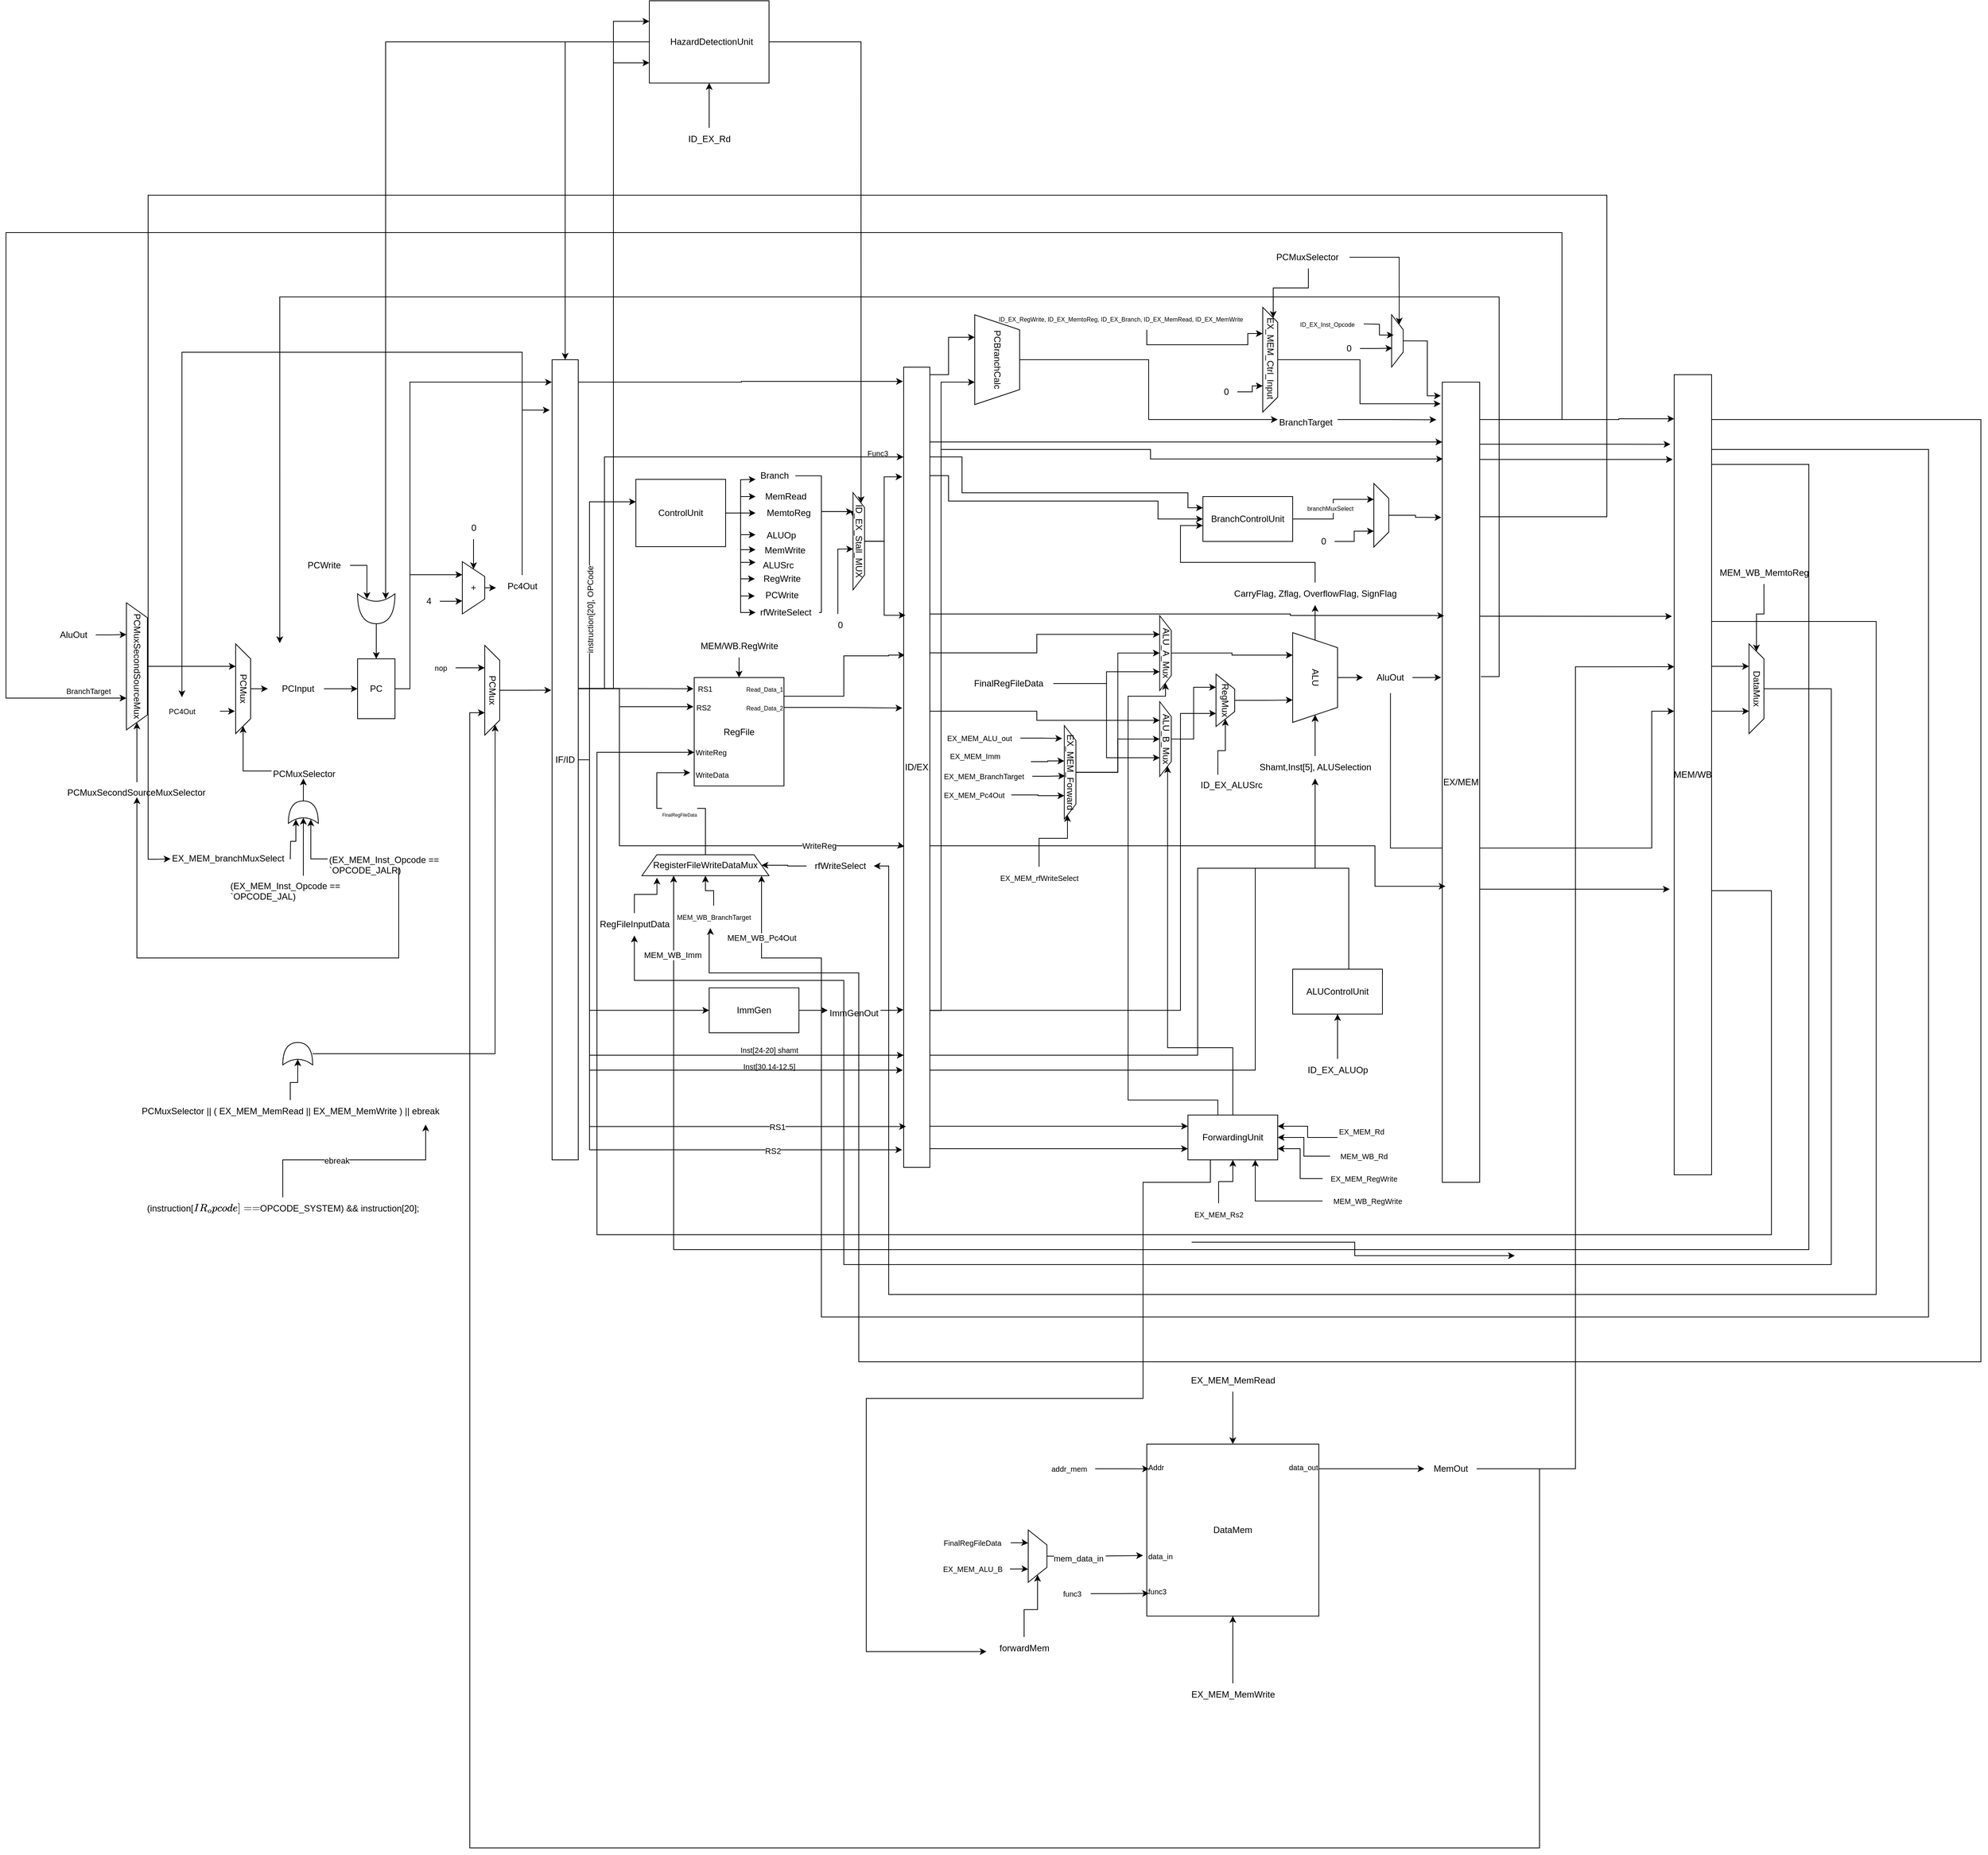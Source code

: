 <mxfile version="22.1.4" type="device">
  <diagram name="Page-1" id="2C8_HGF7oX_tT-ZGbaq5">
    <mxGraphModel dx="2600" dy="2057" grid="1" gridSize="10" guides="1" tooltips="1" connect="1" arrows="1" fold="1" page="1" pageScale="1" pageWidth="850" pageHeight="1100" math="0" shadow="0">
      <root>
        <mxCell id="0" />
        <mxCell id="1" parent="0" />
        <mxCell id="W6QJv-phxzr0F3JCB7R2-4" style="edgeStyle=orthogonalEdgeStyle;rounded=0;orthogonalLoop=1;jettySize=auto;html=1;exitX=1;exitY=0.5;exitDx=0;exitDy=0;entryX=0.25;entryY=1;entryDx=0;entryDy=0;" parent="1" source="W6QJv-phxzr0F3JCB7R2-2" target="W6QJv-phxzr0F3JCB7R2-5" edge="1">
          <mxGeometry relative="1" as="geometry">
            <mxPoint x="-70" y="290" as="targetPoint" />
            <Array as="points">
              <mxPoint x="-80" y="380" />
              <mxPoint x="-80" y="228" />
            </Array>
          </mxGeometry>
        </mxCell>
        <mxCell id="W6QJv-phxzr0F3JCB7R2-2" value="PC" style="rounded=0;whiteSpace=wrap;html=1;" parent="1" vertex="1">
          <mxGeometry x="-150" y="340" width="50" height="80" as="geometry" />
        </mxCell>
        <mxCell id="W6QJv-phxzr0F3JCB7R2-5" value="+" style="shape=trapezoid;perimeter=trapezoidPerimeter;whiteSpace=wrap;html=1;fixedSize=1;rotation=90;" parent="1" vertex="1">
          <mxGeometry x="-30" y="230" width="70" height="30" as="geometry" />
        </mxCell>
        <mxCell id="W6QJv-phxzr0F3JCB7R2-7" style="edgeStyle=orthogonalEdgeStyle;rounded=0;orthogonalLoop=1;jettySize=auto;html=1;entryX=0.75;entryY=1;entryDx=0;entryDy=0;" parent="1" source="W6QJv-phxzr0F3JCB7R2-6" target="W6QJv-phxzr0F3JCB7R2-5" edge="1">
          <mxGeometry relative="1" as="geometry" />
        </mxCell>
        <mxCell id="W6QJv-phxzr0F3JCB7R2-6" value="4" style="text;html=1;align=center;verticalAlign=middle;resizable=0;points=[];autosize=1;strokeColor=none;fillColor=none;" parent="1" vertex="1">
          <mxGeometry x="-70" y="248" width="30" height="30" as="geometry" />
        </mxCell>
        <mxCell id="W6QJv-phxzr0F3JCB7R2-8" value="PCWrite" style="text;html=1;align=center;verticalAlign=middle;resizable=0;points=[];autosize=1;strokeColor=none;fillColor=none;" parent="1" vertex="1">
          <mxGeometry x="-230" y="200" width="70" height="30" as="geometry" />
        </mxCell>
        <mxCell id="W6QJv-phxzr0F3JCB7R2-11" style="edgeStyle=orthogonalEdgeStyle;rounded=0;orthogonalLoop=1;jettySize=auto;html=1;entryX=0;entryY=0.5;entryDx=0;entryDy=0;" parent="1" source="W6QJv-phxzr0F3JCB7R2-10" target="W6QJv-phxzr0F3JCB7R2-2" edge="1">
          <mxGeometry relative="1" as="geometry" />
        </mxCell>
        <mxCell id="W6QJv-phxzr0F3JCB7R2-10" value="PCInput" style="text;html=1;align=center;verticalAlign=middle;resizable=0;points=[];autosize=1;strokeColor=none;fillColor=none;" parent="1" vertex="1">
          <mxGeometry x="-265" y="365" width="70" height="30" as="geometry" />
        </mxCell>
        <mxCell id="W6QJv-phxzr0F3JCB7R2-13" style="edgeStyle=orthogonalEdgeStyle;rounded=0;orthogonalLoop=1;jettySize=auto;html=1;" parent="1" source="W6QJv-phxzr0F3JCB7R2-12" target="W6QJv-phxzr0F3JCB7R2-5" edge="1">
          <mxGeometry relative="1" as="geometry" />
        </mxCell>
        <mxCell id="W6QJv-phxzr0F3JCB7R2-12" value="0" style="text;html=1;align=center;verticalAlign=middle;resizable=0;points=[];autosize=1;strokeColor=none;fillColor=none;" parent="1" vertex="1">
          <mxGeometry x="-10" y="150" width="30" height="30" as="geometry" />
        </mxCell>
        <mxCell id="W6QJv-phxzr0F3JCB7R2-14" value="Pc4Out" style="text;html=1;align=center;verticalAlign=middle;resizable=0;points=[];autosize=1;strokeColor=none;fillColor=none;" parent="1" vertex="1">
          <mxGeometry x="40" y="228" width="60" height="30" as="geometry" />
        </mxCell>
        <mxCell id="W6QJv-phxzr0F3JCB7R2-15" style="edgeStyle=orthogonalEdgeStyle;rounded=0;orthogonalLoop=1;jettySize=auto;html=1;exitX=0.5;exitY=0;exitDx=0;exitDy=0;entryX=-0.083;entryY=0.567;entryDx=0;entryDy=0;entryPerimeter=0;" parent="1" source="W6QJv-phxzr0F3JCB7R2-5" target="W6QJv-phxzr0F3JCB7R2-14" edge="1">
          <mxGeometry relative="1" as="geometry" />
        </mxCell>
        <mxCell id="W6QJv-phxzr0F3JCB7R2-24" style="edgeStyle=orthogonalEdgeStyle;rounded=0;orthogonalLoop=1;jettySize=auto;html=1;exitX=1;exitY=0.5;exitDx=0;exitDy=0;" parent="1" source="W6QJv-phxzr0F3JCB7R2-21" edge="1">
          <mxGeometry relative="1" as="geometry">
            <mxPoint x="382" y="100" as="targetPoint" />
          </mxGeometry>
        </mxCell>
        <mxCell id="W6QJv-phxzr0F3JCB7R2-36" style="edgeStyle=orthogonalEdgeStyle;rounded=0;orthogonalLoop=1;jettySize=auto;html=1;exitX=1;exitY=0.5;exitDx=0;exitDy=0;" parent="1" source="W6QJv-phxzr0F3JCB7R2-21" target="W6QJv-phxzr0F3JCB7R2-26" edge="1">
          <mxGeometry relative="1" as="geometry" />
        </mxCell>
        <mxCell id="W6QJv-phxzr0F3JCB7R2-21" value="ControlUnit" style="rounded=0;whiteSpace=wrap;html=1;" parent="1" vertex="1">
          <mxGeometry x="222" y="100" width="120" height="90" as="geometry" />
        </mxCell>
        <mxCell id="8ygQB4Aec48DxwsfryoU-63" style="edgeStyle=orthogonalEdgeStyle;rounded=0;orthogonalLoop=1;jettySize=auto;html=1;entryX=0;entryY=0.5;entryDx=0;entryDy=0;exitX=0.997;exitY=0.111;exitDx=0;exitDy=0;exitPerimeter=0;" parent="1" source="8ygQB4Aec48DxwsfryoU-112" target="8ygQB4Aec48DxwsfryoU-62" edge="1">
          <mxGeometry relative="1" as="geometry">
            <Array as="points">
              <mxPoint x="615" y="95" />
              <mxPoint x="640" y="95" />
              <mxPoint x="640" y="129" />
              <mxPoint x="920" y="129" />
              <mxPoint x="920" y="153" />
            </Array>
            <mxPoint x="697.36" y="129.34" as="targetPoint" />
          </mxGeometry>
        </mxCell>
        <mxCell id="W6QJv-phxzr0F3JCB7R2-25" value="Branch" style="text;html=1;align=center;verticalAlign=middle;resizable=0;points=[];autosize=1;strokeColor=none;fillColor=none;labelBorderColor=none;" parent="1" vertex="1">
          <mxGeometry x="377" y="80" width="60" height="30" as="geometry" />
        </mxCell>
        <mxCell id="W6QJv-phxzr0F3JCB7R2-26" value="MemRead" style="text;html=1;align=center;verticalAlign=middle;resizable=0;points=[];autosize=1;strokeColor=none;fillColor=none;" parent="1" vertex="1">
          <mxGeometry x="382" y="108" width="80" height="30" as="geometry" />
        </mxCell>
        <mxCell id="W6QJv-phxzr0F3JCB7R2-27" value="MemtoReg" style="text;html=1;align=center;verticalAlign=middle;resizable=0;points=[];autosize=1;strokeColor=none;fillColor=none;" parent="1" vertex="1">
          <mxGeometry x="386" y="130" width="80" height="30" as="geometry" />
        </mxCell>
        <mxCell id="W6QJv-phxzr0F3JCB7R2-28" value="ALUOp" style="text;html=1;align=center;verticalAlign=middle;resizable=0;points=[];autosize=1;strokeColor=none;fillColor=none;" parent="1" vertex="1">
          <mxGeometry x="386" y="160" width="60" height="30" as="geometry" />
        </mxCell>
        <mxCell id="W6QJv-phxzr0F3JCB7R2-29" value="MemWrite" style="text;html=1;align=center;verticalAlign=middle;resizable=0;points=[];autosize=1;strokeColor=none;fillColor=none;" parent="1" vertex="1">
          <mxGeometry x="381" y="180" width="80" height="30" as="geometry" />
        </mxCell>
        <mxCell id="W6QJv-phxzr0F3JCB7R2-30" value="ALUSrc" style="text;html=1;align=center;verticalAlign=middle;resizable=0;points=[];autosize=1;strokeColor=none;fillColor=none;" parent="1" vertex="1">
          <mxGeometry x="382" y="200" width="60" height="30" as="geometry" />
        </mxCell>
        <mxCell id="W6QJv-phxzr0F3JCB7R2-32" value="RegWrite" style="text;html=1;align=center;verticalAlign=middle;resizable=0;points=[];autosize=1;strokeColor=none;fillColor=none;" parent="1" vertex="1">
          <mxGeometry x="382" y="218" width="70" height="30" as="geometry" />
        </mxCell>
        <mxCell id="W6QJv-phxzr0F3JCB7R2-33" value="PCWrite" style="text;html=1;align=center;verticalAlign=middle;resizable=0;points=[];autosize=1;strokeColor=none;fillColor=none;" parent="1" vertex="1">
          <mxGeometry x="382" y="240" width="70" height="30" as="geometry" />
        </mxCell>
        <mxCell id="W6QJv-phxzr0F3JCB7R2-34" value="rfWriteSelect" style="text;html=1;align=center;verticalAlign=middle;resizable=0;points=[];autosize=1;strokeColor=none;fillColor=none;" parent="1" vertex="1">
          <mxGeometry x="377" y="263" width="90" height="30" as="geometry" />
        </mxCell>
        <mxCell id="W6QJv-phxzr0F3JCB7R2-37" style="edgeStyle=orthogonalEdgeStyle;rounded=0;orthogonalLoop=1;jettySize=auto;html=1;exitX=1;exitY=0.5;exitDx=0;exitDy=0;entryX=-0.05;entryY=0.567;entryDx=0;entryDy=0;entryPerimeter=0;" parent="1" source="W6QJv-phxzr0F3JCB7R2-21" edge="1">
          <mxGeometry relative="1" as="geometry">
            <mxPoint x="382.0" y="145.01" as="targetPoint" />
          </mxGeometry>
        </mxCell>
        <mxCell id="W6QJv-phxzr0F3JCB7R2-38" style="edgeStyle=orthogonalEdgeStyle;rounded=0;orthogonalLoop=1;jettySize=auto;html=1;exitX=1;exitY=0.5;exitDx=0;exitDy=0;entryX=-0.067;entryY=0.467;entryDx=0;entryDy=0;entryPerimeter=0;" parent="1" source="W6QJv-phxzr0F3JCB7R2-21" target="W6QJv-phxzr0F3JCB7R2-28" edge="1">
          <mxGeometry relative="1" as="geometry">
            <Array as="points">
              <mxPoint x="362" y="145" />
              <mxPoint x="362" y="174" />
            </Array>
          </mxGeometry>
        </mxCell>
        <mxCell id="W6QJv-phxzr0F3JCB7R2-39" style="edgeStyle=orthogonalEdgeStyle;rounded=0;orthogonalLoop=1;jettySize=auto;html=1;exitX=1;exitY=0.5;exitDx=0;exitDy=0;entryX=0.013;entryY=0.467;entryDx=0;entryDy=0;entryPerimeter=0;" parent="1" source="W6QJv-phxzr0F3JCB7R2-21" target="W6QJv-phxzr0F3JCB7R2-29" edge="1">
          <mxGeometry relative="1" as="geometry" />
        </mxCell>
        <mxCell id="W6QJv-phxzr0F3JCB7R2-40" style="edgeStyle=orthogonalEdgeStyle;rounded=0;orthogonalLoop=1;jettySize=auto;html=1;exitX=1;exitY=0.5;exitDx=0;exitDy=0;entryX=0;entryY=0.367;entryDx=0;entryDy=0;entryPerimeter=0;" parent="1" source="W6QJv-phxzr0F3JCB7R2-21" target="W6QJv-phxzr0F3JCB7R2-30" edge="1">
          <mxGeometry relative="1" as="geometry" />
        </mxCell>
        <mxCell id="W6QJv-phxzr0F3JCB7R2-41" style="edgeStyle=orthogonalEdgeStyle;rounded=0;orthogonalLoop=1;jettySize=auto;html=1;exitX=1;exitY=0.5;exitDx=0;exitDy=0;entryX=-0.014;entryY=0.5;entryDx=0;entryDy=0;entryPerimeter=0;" parent="1" source="W6QJv-phxzr0F3JCB7R2-21" target="W6QJv-phxzr0F3JCB7R2-32" edge="1">
          <mxGeometry relative="1" as="geometry">
            <Array as="points">
              <mxPoint x="362" y="145" />
              <mxPoint x="362" y="233" />
            </Array>
          </mxGeometry>
        </mxCell>
        <mxCell id="W6QJv-phxzr0F3JCB7R2-42" style="edgeStyle=orthogonalEdgeStyle;rounded=0;orthogonalLoop=1;jettySize=auto;html=1;exitX=1;exitY=0.5;exitDx=0;exitDy=0;entryX=-0.014;entryY=0.533;entryDx=0;entryDy=0;entryPerimeter=0;" parent="1" source="W6QJv-phxzr0F3JCB7R2-21" target="W6QJv-phxzr0F3JCB7R2-33" edge="1">
          <mxGeometry relative="1" as="geometry">
            <Array as="points">
              <mxPoint x="362" y="145" />
              <mxPoint x="362" y="256" />
            </Array>
          </mxGeometry>
        </mxCell>
        <mxCell id="W6QJv-phxzr0F3JCB7R2-43" style="edgeStyle=orthogonalEdgeStyle;rounded=0;orthogonalLoop=1;jettySize=auto;html=1;exitX=1;exitY=0.5;exitDx=0;exitDy=0;entryX=0;entryY=0.6;entryDx=0;entryDy=0;entryPerimeter=0;" parent="1" source="W6QJv-phxzr0F3JCB7R2-21" edge="1">
          <mxGeometry relative="1" as="geometry">
            <Array as="points">
              <mxPoint x="362" y="145" />
              <mxPoint x="362" y="278" />
            </Array>
            <mxPoint x="382" y="278" as="targetPoint" />
          </mxGeometry>
        </mxCell>
        <mxCell id="W6QJv-phxzr0F3JCB7R2-50" style="edgeStyle=orthogonalEdgeStyle;rounded=0;orthogonalLoop=1;jettySize=auto;html=1;entryX=-0.1;entryY=0.5;entryDx=0;entryDy=0;entryPerimeter=0;exitX=0.965;exitY=0.411;exitDx=0;exitDy=0;exitPerimeter=0;" parent="1" source="8ygQB4Aec48DxwsfryoU-107" target="W6QJv-phxzr0F3JCB7R2-51" edge="1">
          <mxGeometry relative="1" as="geometry">
            <mxPoint x="200" y="380" as="targetPoint" />
          </mxGeometry>
        </mxCell>
        <mxCell id="W6QJv-phxzr0F3JCB7R2-60" style="edgeStyle=orthogonalEdgeStyle;rounded=0;orthogonalLoop=1;jettySize=auto;html=1;entryX=0.5;entryY=0;entryDx=0;entryDy=0;" parent="1" source="W6QJv-phxzr0F3JCB7R2-57" target="W6QJv-phxzr0F3JCB7R2-44" edge="1">
          <mxGeometry relative="1" as="geometry" />
        </mxCell>
        <mxCell id="W6QJv-phxzr0F3JCB7R2-57" value="MEM/WB.RegWrite" style="text;html=1;align=center;verticalAlign=middle;resizable=0;points=[];autosize=1;strokeColor=none;fillColor=none;" parent="1" vertex="1">
          <mxGeometry x="295" y="308" width="130" height="30" as="geometry" />
        </mxCell>
        <mxCell id="W6QJv-phxzr0F3JCB7R2-61" style="edgeStyle=orthogonalEdgeStyle;rounded=0;orthogonalLoop=1;jettySize=auto;html=1;entryX=-0.05;entryY=0.467;entryDx=0;entryDy=0;entryPerimeter=0;exitX=1.025;exitY=0.411;exitDx=0;exitDy=0;exitPerimeter=0;" parent="1" source="8ygQB4Aec48DxwsfryoU-107" target="W6QJv-phxzr0F3JCB7R2-52" edge="1">
          <mxGeometry relative="1" as="geometry">
            <Array as="points">
              <mxPoint x="200" y="380" />
              <mxPoint x="200" y="404" />
            </Array>
          </mxGeometry>
        </mxCell>
        <mxCell id="W6QJv-phxzr0F3JCB7R2-62" style="edgeStyle=orthogonalEdgeStyle;rounded=0;orthogonalLoop=1;jettySize=auto;html=1;entryX=0.023;entryY=0.599;entryDx=0;entryDy=0;entryPerimeter=0;exitX=1.025;exitY=0.411;exitDx=0;exitDy=0;exitPerimeter=0;" parent="1" source="8ygQB4Aec48DxwsfryoU-107" target="8ygQB4Aec48DxwsfryoU-112" edge="1">
          <mxGeometry relative="1" as="geometry">
            <Array as="points">
              <mxPoint x="200" y="380" />
              <mxPoint x="200" y="590" />
              <mxPoint x="576" y="590" />
            </Array>
          </mxGeometry>
        </mxCell>
        <mxCell id="3jZn5Zg_tnQbeG6hsn1J-59" value="WriteReg" style="edgeLabel;html=1;align=center;verticalAlign=middle;resizable=0;points=[];" parent="W6QJv-phxzr0F3JCB7R2-62" vertex="1" connectable="0">
          <mxGeometry x="0.647" relative="1" as="geometry">
            <mxPoint as="offset" />
          </mxGeometry>
        </mxCell>
        <mxCell id="W6QJv-phxzr0F3JCB7R2-64" value="" style="group" parent="1" vertex="1" connectable="0">
          <mxGeometry x="300" y="365" width="120" height="145" as="geometry" />
        </mxCell>
        <mxCell id="W6QJv-phxzr0F3JCB7R2-44" value="RegFile" style="rounded=0;whiteSpace=wrap;html=1;" parent="W6QJv-phxzr0F3JCB7R2-64" vertex="1">
          <mxGeometry width="120" height="145" as="geometry" />
        </mxCell>
        <mxCell id="W6QJv-phxzr0F3JCB7R2-51" value="&lt;font style=&quot;font-size: 10px;&quot;&gt;RS1&lt;/font&gt;" style="text;html=1;align=left;verticalAlign=middle;resizable=0;points=[];autosize=1;strokeColor=none;fillColor=none;" parent="W6QJv-phxzr0F3JCB7R2-64" vertex="1">
          <mxGeometry x="3" width="40" height="30" as="geometry" />
        </mxCell>
        <mxCell id="W6QJv-phxzr0F3JCB7R2-52" value="&lt;font style=&quot;font-size: 10px;&quot;&gt;RS2&lt;br&gt;&lt;/font&gt;" style="text;html=1;align=left;verticalAlign=middle;resizable=0;points=[];autosize=1;strokeColor=none;fillColor=none;" parent="W6QJv-phxzr0F3JCB7R2-64" vertex="1">
          <mxGeometry x="1" y="25" width="40" height="30" as="geometry" />
        </mxCell>
        <mxCell id="W6QJv-phxzr0F3JCB7R2-53" value="&lt;font size=&quot;1&quot;&gt;WriteData&lt;/font&gt;" style="text;html=1;align=left;verticalAlign=middle;resizable=0;points=[];autosize=1;strokeColor=none;fillColor=none;" parent="W6QJv-phxzr0F3JCB7R2-64" vertex="1">
          <mxGeometry y="115" width="70" height="30" as="geometry" />
        </mxCell>
        <mxCell id="W6QJv-phxzr0F3JCB7R2-54" value="&lt;font style=&quot;font-size: 10px;&quot;&gt;WriteReg&lt;/font&gt;" style="text;html=1;align=left;verticalAlign=middle;resizable=0;points=[];autosize=1;strokeColor=none;fillColor=none;" parent="W6QJv-phxzr0F3JCB7R2-64" vertex="1">
          <mxGeometry y="85" width="70" height="30" as="geometry" />
        </mxCell>
        <mxCell id="W6QJv-phxzr0F3JCB7R2-55" value="&lt;font style=&quot;font-size: 8px;&quot;&gt;Read_Data_1&lt;/font&gt;" style="text;html=1;align=right;verticalAlign=middle;resizable=0;points=[];autosize=1;strokeColor=none;fillColor=none;" parent="W6QJv-phxzr0F3JCB7R2-64" vertex="1">
          <mxGeometry x="50" width="70" height="30" as="geometry" />
        </mxCell>
        <mxCell id="W6QJv-phxzr0F3JCB7R2-56" value="&lt;font style=&quot;font-size: 8px;&quot;&gt;Read_Data_2&lt;/font&gt;" style="text;html=1;align=right;verticalAlign=middle;resizable=0;points=[];autosize=1;strokeColor=none;fillColor=none;" parent="W6QJv-phxzr0F3JCB7R2-64" vertex="1">
          <mxGeometry x="50" y="25" width="70" height="30" as="geometry" />
        </mxCell>
        <mxCell id="8ygQB4Aec48DxwsfryoU-5" style="edgeStyle=orthogonalEdgeStyle;rounded=0;orthogonalLoop=1;jettySize=auto;html=1;entryX=0;entryY=0.5;entryDx=0;entryDy=0;" parent="1" source="8ygQB4Aec48DxwsfryoU-3" target="8ygQB4Aec48DxwsfryoU-6" edge="1">
          <mxGeometry relative="1" as="geometry">
            <mxPoint x="469" y="810" as="targetPoint" />
          </mxGeometry>
        </mxCell>
        <mxCell id="8ygQB4Aec48DxwsfryoU-3" value="ImmGen" style="rounded=0;whiteSpace=wrap;html=1;" parent="1" vertex="1">
          <mxGeometry x="320" y="780" width="120" height="60" as="geometry" />
        </mxCell>
        <mxCell id="8ygQB4Aec48DxwsfryoU-4" style="edgeStyle=orthogonalEdgeStyle;rounded=0;orthogonalLoop=1;jettySize=auto;html=1;entryX=0;entryY=0.5;entryDx=0;entryDy=0;" parent="1" target="8ygQB4Aec48DxwsfryoU-3" edge="1">
          <mxGeometry relative="1" as="geometry">
            <mxPoint x="150" y="380" as="sourcePoint" />
            <Array as="points">
              <mxPoint x="146" y="380" />
              <mxPoint x="160" y="380" />
              <mxPoint x="160" y="810" />
            </Array>
          </mxGeometry>
        </mxCell>
        <mxCell id="8ygQB4Aec48DxwsfryoU-16" style="edgeStyle=orthogonalEdgeStyle;rounded=0;orthogonalLoop=1;jettySize=auto;html=1;entryX=0.75;entryY=1;entryDx=0;entryDy=0;exitX=0.999;exitY=0.804;exitDx=0;exitDy=0;exitPerimeter=0;" parent="1" source="8ygQB4Aec48DxwsfryoU-112" target="8ygQB4Aec48DxwsfryoU-14" edge="1">
          <mxGeometry relative="1" as="geometry">
            <Array as="points">
              <mxPoint x="630" y="810" />
              <mxPoint x="630" y="-30" />
            </Array>
          </mxGeometry>
        </mxCell>
        <mxCell id="8ygQB4Aec48DxwsfryoU-6" value="ImmGenOut" style="text;whiteSpace=wrap;" parent="1" vertex="1">
          <mxGeometry x="478.5" y="800" width="70.5" height="20" as="geometry" />
        </mxCell>
        <mxCell id="8ygQB4Aec48DxwsfryoU-12" style="edgeStyle=orthogonalEdgeStyle;rounded=0;orthogonalLoop=1;jettySize=auto;html=1;exitX=1;exitY=0.5;exitDx=0;exitDy=0;" parent="1" source="8ygQB4Aec48DxwsfryoU-7" target="8ygQB4Aec48DxwsfryoU-56" edge="1">
          <mxGeometry relative="1" as="geometry">
            <mxPoint x="1235.0" y="770" as="targetPoint" />
            <Array as="points">
              <mxPoint x="1175" y="770" />
              <mxPoint x="1175" y="620" />
              <mxPoint x="1130" y="620" />
            </Array>
          </mxGeometry>
        </mxCell>
        <mxCell id="8ygQB4Aec48DxwsfryoU-7" value="ALUControlUnit" style="rounded=0;whiteSpace=wrap;html=1;" parent="1" vertex="1">
          <mxGeometry x="1100" y="755" width="120" height="60" as="geometry" />
        </mxCell>
        <mxCell id="8ygQB4Aec48DxwsfryoU-8" style="edgeStyle=orthogonalEdgeStyle;rounded=0;orthogonalLoop=1;jettySize=auto;html=1;exitX=1.004;exitY=0.411;exitDx=0;exitDy=0;exitPerimeter=0;entryX=-0.034;entryY=0.879;entryDx=0;entryDy=0;entryPerimeter=0;" parent="1" source="8ygQB4Aec48DxwsfryoU-107" target="8ygQB4Aec48DxwsfryoU-112" edge="1">
          <mxGeometry relative="1" as="geometry">
            <Array as="points">
              <mxPoint x="160" y="380" />
              <mxPoint x="160" y="890" />
              <mxPoint x="579" y="890" />
            </Array>
            <mxPoint x="720" y="750" as="targetPoint" />
          </mxGeometry>
        </mxCell>
        <mxCell id="Q0VjhepSiJz43e8Nqczu-21" style="edgeStyle=orthogonalEdgeStyle;rounded=0;orthogonalLoop=1;jettySize=auto;html=1;entryX=0.5;entryY=1;entryDx=0;entryDy=0;" parent="1" source="8ygQB4Aec48DxwsfryoU-9" target="8ygQB4Aec48DxwsfryoU-7" edge="1">
          <mxGeometry relative="1" as="geometry" />
        </mxCell>
        <mxCell id="8ygQB4Aec48DxwsfryoU-9" value="ID_EX_ALUOp" style="text;html=1;align=center;verticalAlign=middle;resizable=0;points=[];autosize=1;strokeColor=none;fillColor=none;" parent="1" vertex="1">
          <mxGeometry x="1110" y="875" width="100" height="30" as="geometry" />
        </mxCell>
        <mxCell id="8ygQB4Aec48DxwsfryoU-18" style="edgeStyle=orthogonalEdgeStyle;rounded=0;orthogonalLoop=1;jettySize=auto;html=1;entryX=0;entryY=0.5;entryDx=0;entryDy=0;" parent="1" source="8ygQB4Aec48DxwsfryoU-14" target="8ygQB4Aec48DxwsfryoU-17" edge="1">
          <mxGeometry relative="1" as="geometry" />
        </mxCell>
        <mxCell id="8ygQB4Aec48DxwsfryoU-110" style="edgeStyle=orthogonalEdgeStyle;rounded=0;orthogonalLoop=1;jettySize=auto;html=1;exitX=-0.074;exitY=0.019;exitDx=0;exitDy=0;startArrow=classic;startFill=1;endArrow=none;endFill=0;entryX=1.003;entryY=0.029;entryDx=0;entryDy=0;entryPerimeter=0;exitPerimeter=0;" parent="1" edge="1">
          <mxGeometry relative="1" as="geometry">
            <mxPoint x="144.105" y="-29.97" as="targetPoint" />
            <mxPoint x="579.0" y="-30.97" as="sourcePoint" />
            <Array as="points">
              <mxPoint x="363" y="-30" />
            </Array>
          </mxGeometry>
        </mxCell>
        <mxCell id="8ygQB4Aec48DxwsfryoU-14" value="PCBranchCalc" style="shape=trapezoid;perimeter=trapezoidPerimeter;whiteSpace=wrap;html=1;fixedSize=1;rotation=90;" parent="1" vertex="1">
          <mxGeometry x="645" y="-90" width="120" height="60" as="geometry" />
        </mxCell>
        <mxCell id="8ygQB4Aec48DxwsfryoU-17" value="BranchTarget" style="text;whiteSpace=wrap;" parent="1" vertex="1">
          <mxGeometry x="1080" y="10" width="80" height="20" as="geometry" />
        </mxCell>
        <mxCell id="8ygQB4Aec48DxwsfryoU-105" style="edgeStyle=orthogonalEdgeStyle;rounded=0;orthogonalLoop=1;jettySize=auto;html=1;entryX=1;entryY=0.5;entryDx=0;entryDy=0;" parent="1" source="8ygQB4Aec48DxwsfryoU-19" target="8ygQB4Aec48DxwsfryoU-40" edge="1">
          <mxGeometry relative="1" as="geometry" />
        </mxCell>
        <mxCell id="8ygQB4Aec48DxwsfryoU-19" value="PCMuxSelector" style="text;whiteSpace=wrap;" parent="1" vertex="1">
          <mxGeometry x="-265" y="480" width="85" height="20" as="geometry" />
        </mxCell>
        <mxCell id="8ygQB4Aec48DxwsfryoU-21" style="edgeStyle=orthogonalEdgeStyle;rounded=0;orthogonalLoop=1;jettySize=auto;html=1;entryX=0.5;entryY=1;entryDx=0;entryDy=0;" parent="1" source="8ygQB4Aec48DxwsfryoU-20" target="8ygQB4Aec48DxwsfryoU-19" edge="1">
          <mxGeometry relative="1" as="geometry" />
        </mxCell>
        <mxCell id="8ygQB4Aec48DxwsfryoU-20" value="" style="shape=xor;whiteSpace=wrap;html=1;rotation=-90;" parent="1" vertex="1">
          <mxGeometry x="-237.5" y="525" width="30" height="40" as="geometry" />
        </mxCell>
        <mxCell id="8ygQB4Aec48DxwsfryoU-22" value="EX_MEM_branchMuxSelect " style="text;whiteSpace=wrap;" parent="1" vertex="1">
          <mxGeometry x="-400" y="592.5" width="100" height="30" as="geometry" />
        </mxCell>
        <mxCell id="8ygQB4Aec48DxwsfryoU-24" value="(EX_MEM_Inst_Opcode == `OPCODE_JAL)" style="text;whiteSpace=wrap;" parent="1" vertex="1">
          <mxGeometry x="-322.5" y="630" width="200" height="40" as="geometry" />
        </mxCell>
        <mxCell id="8ygQB4Aec48DxwsfryoU-26" style="edgeStyle=orthogonalEdgeStyle;rounded=0;orthogonalLoop=1;jettySize=auto;html=1;entryX=0.25;entryY=0.5;entryDx=0;entryDy=0;entryPerimeter=0;" parent="1" source="8ygQB4Aec48DxwsfryoU-24" target="8ygQB4Aec48DxwsfryoU-20" edge="1">
          <mxGeometry relative="1" as="geometry" />
        </mxCell>
        <mxCell id="8ygQB4Aec48DxwsfryoU-36" style="edgeStyle=orthogonalEdgeStyle;rounded=0;orthogonalLoop=1;jettySize=auto;html=1;entryX=0.5;entryY=1;entryDx=0;entryDy=0;" parent="1" source="8ygQB4Aec48DxwsfryoU-27" target="8ygQB4Aec48DxwsfryoU-31" edge="1">
          <mxGeometry relative="1" as="geometry">
            <Array as="points">
              <mxPoint x="-95" y="740" />
              <mxPoint x="-445" y="740" />
            </Array>
          </mxGeometry>
        </mxCell>
        <mxCell id="8ygQB4Aec48DxwsfryoU-27" value="(EX_MEM_Inst_Opcode == `OPCODE_JALR)" style="text;whiteSpace=wrap;" parent="1" vertex="1">
          <mxGeometry x="-190" y="595" width="190" height="25" as="geometry" />
        </mxCell>
        <mxCell id="8ygQB4Aec48DxwsfryoU-30" style="edgeStyle=orthogonalEdgeStyle;rounded=0;orthogonalLoop=1;jettySize=auto;html=1;entryX=0.175;entryY=0.75;entryDx=0;entryDy=0;entryPerimeter=0;" parent="1" source="8ygQB4Aec48DxwsfryoU-27" target="8ygQB4Aec48DxwsfryoU-20" edge="1">
          <mxGeometry relative="1" as="geometry" />
        </mxCell>
        <mxCell id="8ygQB4Aec48DxwsfryoU-35" style="edgeStyle=orthogonalEdgeStyle;rounded=0;orthogonalLoop=1;jettySize=auto;html=1;entryX=1;entryY=0.5;entryDx=0;entryDy=0;" parent="1" source="8ygQB4Aec48DxwsfryoU-31" target="8ygQB4Aec48DxwsfryoU-34" edge="1">
          <mxGeometry relative="1" as="geometry" />
        </mxCell>
        <mxCell id="8ygQB4Aec48DxwsfryoU-31" value="PCMuxSecondSourceMuxSelector" style="text;whiteSpace=wrap;" parent="1" vertex="1">
          <mxGeometry x="-540" y="505" width="190" height="20" as="geometry" />
        </mxCell>
        <mxCell id="8ygQB4Aec48DxwsfryoU-33" style="edgeStyle=orthogonalEdgeStyle;rounded=0;orthogonalLoop=1;jettySize=auto;html=1;entryX=0.175;entryY=0.25;entryDx=0;entryDy=0;entryPerimeter=0;" parent="1" target="8ygQB4Aec48DxwsfryoU-20" edge="1">
          <mxGeometry relative="1" as="geometry">
            <mxPoint x="-240" y="608" as="sourcePoint" />
          </mxGeometry>
        </mxCell>
        <mxCell id="8ygQB4Aec48DxwsfryoU-42" style="edgeStyle=orthogonalEdgeStyle;rounded=0;orthogonalLoop=1;jettySize=auto;html=1;exitX=0.5;exitY=0;exitDx=0;exitDy=0;entryX=0.25;entryY=1;entryDx=0;entryDy=0;" parent="1" source="8ygQB4Aec48DxwsfryoU-34" target="8ygQB4Aec48DxwsfryoU-40" edge="1">
          <mxGeometry relative="1" as="geometry" />
        </mxCell>
        <mxCell id="8ygQB4Aec48DxwsfryoU-34" value="PCMuxSecondSourceMux" style="shape=trapezoid;perimeter=trapezoidPerimeter;whiteSpace=wrap;html=1;fixedSize=1;rotation=90;" parent="1" vertex="1">
          <mxGeometry x="-530" y="336" width="170" height="28" as="geometry" />
        </mxCell>
        <mxCell id="8ygQB4Aec48DxwsfryoU-39" style="edgeStyle=orthogonalEdgeStyle;rounded=0;orthogonalLoop=1;jettySize=auto;html=1;entryX=0.25;entryY=1;entryDx=0;entryDy=0;" parent="1" source="8ygQB4Aec48DxwsfryoU-37" target="8ygQB4Aec48DxwsfryoU-34" edge="1">
          <mxGeometry relative="1" as="geometry" />
        </mxCell>
        <mxCell id="Q0VjhepSiJz43e8Nqczu-38" style="edgeStyle=orthogonalEdgeStyle;rounded=0;orthogonalLoop=1;jettySize=auto;html=1;endArrow=none;endFill=0;startArrow=classic;startFill=1;entryX=1.031;entryY=0.368;entryDx=0;entryDy=0;entryPerimeter=0;" parent="1" edge="1" target="Q0VjhepSiJz43e8Nqczu-7">
          <mxGeometry relative="1" as="geometry">
            <mxPoint x="1376" y="336" as="targetPoint" />
            <mxPoint x="-253.993" y="319" as="sourcePoint" />
            <Array as="points">
              <mxPoint x="-254" y="-144" />
              <mxPoint x="1376" y="-144" />
              <mxPoint x="1376" y="364" />
            </Array>
          </mxGeometry>
        </mxCell>
        <mxCell id="8ygQB4Aec48DxwsfryoU-37" value="AluOut" style="text;html=1;align=center;verticalAlign=middle;resizable=0;points=[];autosize=1;strokeColor=none;fillColor=none;" parent="1" vertex="1">
          <mxGeometry x="-560" y="293" width="60" height="30" as="geometry" />
        </mxCell>
        <mxCell id="8ygQB4Aec48DxwsfryoU-40" value="PCMux" style="shape=trapezoid;perimeter=trapezoidPerimeter;whiteSpace=wrap;html=1;fixedSize=1;rotation=90;" parent="1" vertex="1">
          <mxGeometry x="-363" y="370" width="120" height="20" as="geometry" />
        </mxCell>
        <mxCell id="8ygQB4Aec48DxwsfryoU-41" style="edgeStyle=orthogonalEdgeStyle;rounded=0;orthogonalLoop=1;jettySize=auto;html=1;exitX=0.5;exitY=0;exitDx=0;exitDy=0;entryX=-0.071;entryY=0.5;entryDx=0;entryDy=0;entryPerimeter=0;" parent="1" source="8ygQB4Aec48DxwsfryoU-40" target="W6QJv-phxzr0F3JCB7R2-10" edge="1">
          <mxGeometry relative="1" as="geometry" />
        </mxCell>
        <mxCell id="8ygQB4Aec48DxwsfryoU-52" style="edgeStyle=orthogonalEdgeStyle;rounded=0;orthogonalLoop=1;jettySize=auto;html=1;entryX=0.75;entryY=1;entryDx=0;entryDy=0;" parent="1" source="8ygQB4Aec48DxwsfryoU-45" target="8ygQB4Aec48DxwsfryoU-51" edge="1">
          <mxGeometry relative="1" as="geometry" />
        </mxCell>
        <mxCell id="8ygQB4Aec48DxwsfryoU-45" value="RegMux" style="shape=trapezoid;perimeter=trapezoidPerimeter;whiteSpace=wrap;html=1;fixedSize=1;rotation=90;" parent="1" vertex="1">
          <mxGeometry x="975" y="383" width="70" height="25" as="geometry" />
        </mxCell>
        <mxCell id="8ygQB4Aec48DxwsfryoU-48" style="edgeStyle=orthogonalEdgeStyle;rounded=0;orthogonalLoop=1;jettySize=auto;html=1;entryX=-0.049;entryY=0.426;entryDx=0;entryDy=0;entryPerimeter=0;" parent="1" source="W6QJv-phxzr0F3JCB7R2-56" target="8ygQB4Aec48DxwsfryoU-112" edge="1">
          <mxGeometry relative="1" as="geometry" />
        </mxCell>
        <mxCell id="8ygQB4Aec48DxwsfryoU-50" style="edgeStyle=orthogonalEdgeStyle;rounded=0;orthogonalLoop=1;jettySize=auto;html=1;entryX=1;entryY=0.5;entryDx=0;entryDy=0;" parent="1" source="8ygQB4Aec48DxwsfryoU-49" target="8ygQB4Aec48DxwsfryoU-45" edge="1">
          <mxGeometry relative="1" as="geometry" />
        </mxCell>
        <mxCell id="8ygQB4Aec48DxwsfryoU-49" value="ID_EX_ALUSrc" style="text;whiteSpace=wrap;" parent="1" vertex="1">
          <mxGeometry x="975" y="495" width="50" height="20" as="geometry" />
        </mxCell>
        <mxCell id="8ygQB4Aec48DxwsfryoU-58" style="edgeStyle=orthogonalEdgeStyle;rounded=0;orthogonalLoop=1;jettySize=auto;html=1;startArrow=classic;startFill=1;endArrow=none;endFill=0;" parent="1" source="8ygQB4Aec48DxwsfryoU-51" target="8ygQB4Aec48DxwsfryoU-56" edge="1">
          <mxGeometry relative="1" as="geometry" />
        </mxCell>
        <mxCell id="8ygQB4Aec48DxwsfryoU-51" value="ALU" style="shape=trapezoid;perimeter=trapezoidPerimeter;whiteSpace=wrap;html=1;fixedSize=1;rotation=90;" parent="1" vertex="1">
          <mxGeometry x="1070" y="335" width="120" height="60" as="geometry" />
        </mxCell>
        <mxCell id="8ygQB4Aec48DxwsfryoU-53" style="edgeStyle=orthogonalEdgeStyle;rounded=0;orthogonalLoop=1;jettySize=auto;html=1;entryX=0.047;entryY=0.336;entryDx=0;entryDy=0;entryPerimeter=0;exitX=1;exitY=0.5;exitDx=0;exitDy=0;exitPerimeter=0;" parent="1" source="W6QJv-phxzr0F3JCB7R2-55" edge="1">
          <mxGeometry relative="1" as="geometry">
            <Array as="points">
              <mxPoint x="420" y="390" />
              <mxPoint x="500" y="390" />
              <mxPoint x="500" y="336" />
              <mxPoint x="560" y="336" />
            </Array>
            <mxPoint x="581.645" y="335" as="targetPoint" />
            <mxPoint x="420" y="405.48" as="sourcePoint" />
          </mxGeometry>
        </mxCell>
        <mxCell id="8ygQB4Aec48DxwsfryoU-55" style="edgeStyle=orthogonalEdgeStyle;rounded=0;orthogonalLoop=1;jettySize=auto;html=1;entryX=0;entryY=0.5;entryDx=0;entryDy=0;startArrow=classic;startFill=1;endArrow=none;endFill=0;" parent="1" source="8ygQB4Aec48DxwsfryoU-54" target="8ygQB4Aec48DxwsfryoU-51" edge="1">
          <mxGeometry relative="1" as="geometry" />
        </mxCell>
        <mxCell id="8ygQB4Aec48DxwsfryoU-54" value="CarryFlag,&amp;nbsp;Zflag,&amp;nbsp;OverflowFlag,&amp;nbsp;SignFlag" style="text;html=1;align=center;verticalAlign=middle;resizable=0;points=[];autosize=1;strokeColor=none;fillColor=none;" parent="1" vertex="1">
          <mxGeometry x="1010" y="238" width="240" height="30" as="geometry" />
        </mxCell>
        <mxCell id="Q0VjhepSiJz43e8Nqczu-28" value="" style="edgeStyle=orthogonalEdgeStyle;rounded=0;orthogonalLoop=1;jettySize=auto;html=1;" parent="1" source="8ygQB4Aec48DxwsfryoU-56" target="8ygQB4Aec48DxwsfryoU-51" edge="1">
          <mxGeometry relative="1" as="geometry" />
        </mxCell>
        <mxCell id="8ygQB4Aec48DxwsfryoU-56" value="Shamt,Inst[5], ALUSelection" style="text;html=1;align=center;verticalAlign=middle;resizable=0;points=[];autosize=1;strokeColor=none;fillColor=none;" parent="1" vertex="1">
          <mxGeometry x="1045" y="470" width="170" height="30" as="geometry" />
        </mxCell>
        <mxCell id="8ygQB4Aec48DxwsfryoU-87" style="edgeStyle=orthogonalEdgeStyle;rounded=0;orthogonalLoop=1;jettySize=auto;html=1;exitX=0.512;exitY=1.192;exitDx=0;exitDy=0;exitPerimeter=0;" parent="1" source="8ygQB4Aec48DxwsfryoU-59" target="Q0VjhepSiJz43e8Nqczu-14" edge="1">
          <mxGeometry relative="1" as="geometry">
            <mxPoint x="1260" y="592.5" as="sourcePoint" />
            <mxPoint x="1630" y="642.5" as="targetPoint" />
            <Array as="points">
              <mxPoint x="1231" y="593" />
              <mxPoint x="1580" y="593" />
              <mxPoint x="1580" y="410" />
            </Array>
          </mxGeometry>
        </mxCell>
        <mxCell id="8ygQB4Aec48DxwsfryoU-59" value="AluOut" style="text;html=1;align=center;verticalAlign=middle;resizable=0;points=[];autosize=1;strokeColor=none;fillColor=none;" parent="1" vertex="1">
          <mxGeometry x="1200" y="350" width="60" height="30" as="geometry" />
        </mxCell>
        <mxCell id="8ygQB4Aec48DxwsfryoU-60" style="edgeStyle=orthogonalEdgeStyle;rounded=0;orthogonalLoop=1;jettySize=auto;html=1;entryX=-0.1;entryY=0.5;entryDx=0;entryDy=0;entryPerimeter=0;" parent="1" source="8ygQB4Aec48DxwsfryoU-51" target="8ygQB4Aec48DxwsfryoU-59" edge="1">
          <mxGeometry relative="1" as="geometry" />
        </mxCell>
        <mxCell id="F8Q-dgwTy_JH1cJC80Rc-64" style="edgeStyle=orthogonalEdgeStyle;rounded=0;orthogonalLoop=1;jettySize=auto;html=1;entryX=0.25;entryY=1;entryDx=0;entryDy=0;" edge="1" parent="1" source="8ygQB4Aec48DxwsfryoU-62" target="F8Q-dgwTy_JH1cJC80Rc-63">
          <mxGeometry relative="1" as="geometry" />
        </mxCell>
        <mxCell id="F8Q-dgwTy_JH1cJC80Rc-65" value="&lt;font style=&quot;font-size: 8px;&quot;&gt;branchMuxSelect&lt;/font&gt;" style="edgeLabel;html=1;align=center;verticalAlign=middle;resizable=0;points=[];" vertex="1" connectable="0" parent="F8Q-dgwTy_JH1cJC80Rc-64">
          <mxGeometry x="-0.353" y="-1" relative="1" as="geometry">
            <mxPoint x="6" y="-16" as="offset" />
          </mxGeometry>
        </mxCell>
        <mxCell id="8ygQB4Aec48DxwsfryoU-62" value="BranchControlUnit" style="whiteSpace=wrap;html=1;" parent="1" vertex="1">
          <mxGeometry x="980" y="123" width="120" height="60" as="geometry" />
        </mxCell>
        <mxCell id="8ygQB4Aec48DxwsfryoU-65" style="edgeStyle=orthogonalEdgeStyle;rounded=0;orthogonalLoop=1;jettySize=auto;html=1;entryX=0;entryY=0.645;entryDx=0;entryDy=0;entryPerimeter=0;" parent="1" source="8ygQB4Aec48DxwsfryoU-54" target="8ygQB4Aec48DxwsfryoU-62" edge="1">
          <mxGeometry relative="1" as="geometry">
            <Array as="points">
              <mxPoint x="1130" y="211" />
              <mxPoint x="950" y="211" />
              <mxPoint x="950" y="162" />
            </Array>
          </mxGeometry>
        </mxCell>
        <mxCell id="8ygQB4Aec48DxwsfryoU-66" style="edgeStyle=orthogonalEdgeStyle;rounded=0;orthogonalLoop=1;jettySize=auto;html=1;exitX=0.98;exitY=0.411;exitDx=0;exitDy=0;exitPerimeter=0;entryX=-0.007;entryY=0.113;entryDx=0;entryDy=0;entryPerimeter=0;" parent="1" edge="1">
          <mxGeometry relative="1" as="geometry">
            <mxPoint x="144.3" y="379.77" as="sourcePoint" />
            <mxPoint x="579.755" y="70.91" as="targetPoint" />
            <Array as="points">
              <mxPoint x="180" y="380" />
              <mxPoint x="180" y="70" />
              <mxPoint x="580" y="70" />
            </Array>
          </mxGeometry>
        </mxCell>
        <mxCell id="8ygQB4Aec48DxwsfryoU-77" style="edgeStyle=orthogonalEdgeStyle;rounded=0;orthogonalLoop=1;jettySize=auto;html=1;entryX=-0.03;entryY=0.369;entryDx=0;entryDy=0;entryPerimeter=0;" parent="1" source="8ygQB4Aec48DxwsfryoU-59" target="Q0VjhepSiJz43e8Nqczu-7" edge="1">
          <mxGeometry relative="1" as="geometry" />
        </mxCell>
        <mxCell id="Q0VjhepSiJz43e8Nqczu-17" style="edgeStyle=orthogonalEdgeStyle;rounded=0;orthogonalLoop=1;jettySize=auto;html=1;entryX=0.5;entryY=1;entryDx=0;entryDy=0;entryPerimeter=0;" parent="1" source="8ygQB4Aec48DxwsfryoU-85" target="8ygQB4Aec48DxwsfryoU-101" edge="1">
          <mxGeometry relative="1" as="geometry">
            <mxPoint x="1830" y="380" as="targetPoint" />
            <Array as="points">
              <mxPoint x="1820" y="380" />
              <mxPoint x="1820" y="1150" />
              <mxPoint x="500" y="1150" />
              <mxPoint x="500" y="770" />
              <mxPoint x="220" y="770" />
            </Array>
          </mxGeometry>
        </mxCell>
        <mxCell id="8ygQB4Aec48DxwsfryoU-85" value="DataMux" style="shape=trapezoid;perimeter=trapezoidPerimeter;whiteSpace=wrap;html=1;fixedSize=1;rotation=90;" parent="1" vertex="1">
          <mxGeometry x="1660" y="370" width="120" height="20" as="geometry" />
        </mxCell>
        <mxCell id="8ygQB4Aec48DxwsfryoU-89" style="edgeStyle=orthogonalEdgeStyle;rounded=0;orthogonalLoop=1;jettySize=auto;html=1;entryX=0;entryY=0.5;entryDx=0;entryDy=0;" parent="1" source="8ygQB4Aec48DxwsfryoU-88" target="8ygQB4Aec48DxwsfryoU-85" edge="1">
          <mxGeometry relative="1" as="geometry" />
        </mxCell>
        <mxCell id="8ygQB4Aec48DxwsfryoU-88" value="MEM_WB_MemtoReg" style="text;html=1;align=center;verticalAlign=middle;resizable=0;points=[];autosize=1;strokeColor=none;fillColor=none;" parent="1" vertex="1">
          <mxGeometry x="1660" y="210" width="140" height="30" as="geometry" />
        </mxCell>
        <mxCell id="8ygQB4Aec48DxwsfryoU-92" value="RegisterFileWriteDataMux" style="shape=trapezoid;perimeter=trapezoidPerimeter;whiteSpace=wrap;html=1;fixedSize=1;rotation=0;" parent="1" vertex="1">
          <mxGeometry x="230" y="602" width="170" height="28" as="geometry" />
        </mxCell>
        <mxCell id="8ygQB4Aec48DxwsfryoU-93" value="&lt;font style=&quot;font-size: 6px;&quot;&gt;&lt;br&gt;&lt;span style=&quot;color: rgb(0, 0, 0); font-family: Helvetica; font-style: normal; font-variant-ligatures: normal; font-variant-caps: normal; font-weight: 400; letter-spacing: normal; orphans: 2; text-align: left; text-indent: 0px; text-transform: none; widows: 2; word-spacing: 0px; -webkit-text-stroke-width: 0px; background-color: rgb(251, 251, 251); text-decoration-thickness: initial; text-decoration-style: initial; text-decoration-color: initial; float: none; display: inline !important;&quot;&gt;FinalRegFileData&lt;/span&gt;&lt;br&gt;&lt;/font&gt;" style="edgeStyle=orthogonalEdgeStyle;rounded=0;orthogonalLoop=1;jettySize=auto;html=1;exitX=0.5;exitY=0;exitDx=0;exitDy=0;entryX=-0.076;entryY=0.407;entryDx=0;entryDy=0;entryPerimeter=0;" parent="1" source="8ygQB4Aec48DxwsfryoU-92" target="W6QJv-phxzr0F3JCB7R2-53" edge="1">
          <mxGeometry x="-0.116" relative="1" as="geometry">
            <Array as="points">
              <mxPoint x="315" y="540" />
              <mxPoint x="250" y="540" />
              <mxPoint x="250" y="492" />
            </Array>
            <mxPoint as="offset" />
          </mxGeometry>
        </mxCell>
        <mxCell id="8ygQB4Aec48DxwsfryoU-97" style="edgeStyle=orthogonalEdgeStyle;rounded=0;orthogonalLoop=1;jettySize=auto;html=1;entryX=0.5;entryY=1;entryDx=0;entryDy=0;" parent="1" source="8ygQB4Aec48DxwsfryoU-96" target="8ygQB4Aec48DxwsfryoU-92" edge="1">
          <mxGeometry relative="1" as="geometry" />
        </mxCell>
        <mxCell id="8ygQB4Aec48DxwsfryoU-96" value="&lt;font style=&quot;font-size: 9px;&quot;&gt;MEM_WB_BranchTarget&lt;/font&gt;" style="text;html=1;align=center;verticalAlign=middle;resizable=0;points=[];autosize=1;strokeColor=none;fillColor=none;" parent="1" vertex="1">
          <mxGeometry x="266" y="670" width="120" height="30" as="geometry" />
        </mxCell>
        <mxCell id="8ygQB4Aec48DxwsfryoU-101" value="RegFileInputData" style="text;html=1;align=center;verticalAlign=middle;resizable=0;points=[];autosize=1;strokeColor=none;fillColor=none;" parent="1" vertex="1">
          <mxGeometry x="160" y="680" width="120" height="30" as="geometry" />
        </mxCell>
        <mxCell id="8ygQB4Aec48DxwsfryoU-102" style="edgeStyle=orthogonalEdgeStyle;rounded=0;orthogonalLoop=1;jettySize=auto;html=1;entryX=0.119;entryY=1.096;entryDx=0;entryDy=0;entryPerimeter=0;" parent="1" source="8ygQB4Aec48DxwsfryoU-101" target="8ygQB4Aec48DxwsfryoU-92" edge="1">
          <mxGeometry relative="1" as="geometry" />
        </mxCell>
        <mxCell id="8ygQB4Aec48DxwsfryoU-104" style="edgeStyle=orthogonalEdgeStyle;rounded=0;orthogonalLoop=1;jettySize=auto;html=1;entryX=1;entryY=0.5;entryDx=0;entryDy=0;" parent="1" source="8ygQB4Aec48DxwsfryoU-103" target="8ygQB4Aec48DxwsfryoU-92" edge="1">
          <mxGeometry relative="1" as="geometry" />
        </mxCell>
        <mxCell id="8ygQB4Aec48DxwsfryoU-103" value="rfWriteSelect" style="text;html=1;align=center;verticalAlign=middle;resizable=0;points=[];autosize=1;strokeColor=none;fillColor=none;" parent="1" vertex="1">
          <mxGeometry x="450" y="602" width="90" height="30" as="geometry" />
        </mxCell>
        <mxCell id="8ygQB4Aec48DxwsfryoU-106" style="edgeStyle=orthogonalEdgeStyle;rounded=0;orthogonalLoop=1;jettySize=auto;html=1;exitX=1.143;exitY=0.411;exitDx=0;exitDy=0;exitPerimeter=0;" parent="1" source="8ygQB4Aec48DxwsfryoU-107" target="W6QJv-phxzr0F3JCB7R2-21" edge="1">
          <mxGeometry relative="1" as="geometry">
            <Array as="points">
              <mxPoint x="160" y="380" />
              <mxPoint x="160" y="130" />
            </Array>
          </mxGeometry>
        </mxCell>
        <mxCell id="3jZn5Zg_tnQbeG6hsn1J-76" value="instruction[20], OPCode" style="edgeLabel;html=1;align=center;verticalAlign=middle;resizable=0;points=[];rotation=-90;" parent="8ygQB4Aec48DxwsfryoU-106" vertex="1" connectable="0">
          <mxGeometry x="-0.281" y="-1" relative="1" as="geometry">
            <mxPoint as="offset" />
          </mxGeometry>
        </mxCell>
        <mxCell id="Q0VjhepSiJz43e8Nqczu-45" style="edgeStyle=orthogonalEdgeStyle;rounded=0;orthogonalLoop=1;jettySize=auto;html=1;startArrow=classic;startFill=1;endArrow=none;endFill=0;exitX=-0.091;exitY=0.063;exitDx=0;exitDy=0;exitPerimeter=0;" parent="1" source="8ygQB4Aec48DxwsfryoU-107" edge="1">
          <mxGeometry relative="1" as="geometry">
            <mxPoint x="70" y="226" as="targetPoint" />
            <mxPoint x="90" y="10" as="sourcePoint" />
            <Array as="points">
              <mxPoint x="70" y="7" />
              <mxPoint x="70" y="226" />
            </Array>
          </mxGeometry>
        </mxCell>
        <mxCell id="3jZn5Zg_tnQbeG6hsn1J-71" style="edgeStyle=orthogonalEdgeStyle;rounded=0;orthogonalLoop=1;jettySize=auto;html=1;entryX=0;entryY=0.25;entryDx=0;entryDy=0;" parent="1" source="8ygQB4Aec48DxwsfryoU-107" target="3jZn5Zg_tnQbeG6hsn1J-70" edge="1">
          <mxGeometry relative="1" as="geometry">
            <Array as="points">
              <mxPoint x="192" y="380" />
              <mxPoint x="192" y="-513" />
            </Array>
          </mxGeometry>
        </mxCell>
        <mxCell id="3jZn5Zg_tnQbeG6hsn1J-72" style="edgeStyle=orthogonalEdgeStyle;rounded=0;orthogonalLoop=1;jettySize=auto;html=1;entryX=0;entryY=0.75;entryDx=0;entryDy=0;" parent="1" source="8ygQB4Aec48DxwsfryoU-107" target="3jZn5Zg_tnQbeG6hsn1J-70" edge="1">
          <mxGeometry relative="1" as="geometry">
            <Array as="points">
              <mxPoint x="192" y="380" />
              <mxPoint x="192" y="-457" />
              <mxPoint x="240" y="-457" />
            </Array>
          </mxGeometry>
        </mxCell>
        <mxCell id="8ygQB4Aec48DxwsfryoU-107" value="IF/ID" style="rounded=0;whiteSpace=wrap;html=1;" parent="1" vertex="1">
          <mxGeometry x="110" y="-60" width="35" height="1070" as="geometry" />
        </mxCell>
        <mxCell id="8ygQB4Aec48DxwsfryoU-109" style="edgeStyle=orthogonalEdgeStyle;rounded=0;orthogonalLoop=1;jettySize=auto;html=1;entryX=-0.006;entryY=0.028;entryDx=0;entryDy=0;entryPerimeter=0;" parent="1" source="W6QJv-phxzr0F3JCB7R2-2" target="8ygQB4Aec48DxwsfryoU-107" edge="1">
          <mxGeometry relative="1" as="geometry">
            <Array as="points">
              <mxPoint x="-80" y="380" />
              <mxPoint x="-80" y="-30" />
              <mxPoint x="107" y="-30" />
            </Array>
          </mxGeometry>
        </mxCell>
        <mxCell id="Q0VjhepSiJz43e8Nqczu-8" style="edgeStyle=orthogonalEdgeStyle;rounded=0;orthogonalLoop=1;jettySize=auto;html=1;" parent="1" source="8ygQB4Aec48DxwsfryoU-112" edge="1">
          <mxGeometry relative="1" as="geometry">
            <mxPoint x="675" y="-90" as="targetPoint" />
            <Array as="points">
              <mxPoint x="640" y="-40" />
              <mxPoint x="640" y="-90" />
            </Array>
          </mxGeometry>
        </mxCell>
        <mxCell id="Q0VjhepSiJz43e8Nqczu-24" style="edgeStyle=orthogonalEdgeStyle;rounded=0;orthogonalLoop=1;jettySize=auto;html=1;startArrow=classic;startFill=1;endArrow=none;endFill=0;" parent="1" source="8ygQB4Aec48DxwsfryoU-112" edge="1">
          <mxGeometry relative="1" as="geometry">
            <mxPoint x="160" y="870" as="targetPoint" />
            <Array as="points">
              <mxPoint x="160" y="870" />
            </Array>
          </mxGeometry>
        </mxCell>
        <mxCell id="Q0VjhepSiJz43e8Nqczu-26" style="edgeStyle=orthogonalEdgeStyle;rounded=0;orthogonalLoop=1;jettySize=auto;html=1;endArrow=none;endFill=0;" parent="1" source="8ygQB4Aec48DxwsfryoU-112" edge="1">
          <mxGeometry relative="1" as="geometry">
            <mxPoint x="1130" y="620" as="targetPoint" />
            <Array as="points">
              <mxPoint x="1050" y="890" />
              <mxPoint x="1050" y="620" />
            </Array>
          </mxGeometry>
        </mxCell>
        <mxCell id="Q0VjhepSiJz43e8Nqczu-27" style="edgeStyle=orthogonalEdgeStyle;rounded=0;orthogonalLoop=1;jettySize=auto;html=1;endArrow=none;endFill=0;" parent="1" source="8ygQB4Aec48DxwsfryoU-112" edge="1">
          <mxGeometry relative="1" as="geometry">
            <mxPoint x="1050" y="620" as="targetPoint" />
            <Array as="points">
              <mxPoint x="973" y="870" />
              <mxPoint x="973" y="620" />
            </Array>
          </mxGeometry>
        </mxCell>
        <mxCell id="Q0VjhepSiJz43e8Nqczu-34" style="edgeStyle=orthogonalEdgeStyle;rounded=0;orthogonalLoop=1;jettySize=auto;html=1;entryX=0;entryY=0.25;entryDx=0;entryDy=0;" parent="1" source="8ygQB4Aec48DxwsfryoU-112" target="8ygQB4Aec48DxwsfryoU-62" edge="1">
          <mxGeometry relative="1" as="geometry">
            <Array as="points">
              <mxPoint x="658" y="70" />
              <mxPoint x="658" y="118" />
              <mxPoint x="960" y="118" />
              <mxPoint x="960" y="138" />
            </Array>
            <mxPoint x="700" y="118" as="targetPoint" />
          </mxGeometry>
        </mxCell>
        <mxCell id="3jZn5Zg_tnQbeG6hsn1J-11" style="edgeStyle=orthogonalEdgeStyle;rounded=0;orthogonalLoop=1;jettySize=auto;html=1;entryX=0.25;entryY=1;entryDx=0;entryDy=0;" parent="1" source="8ygQB4Aec48DxwsfryoU-112" target="3jZn5Zg_tnQbeG6hsn1J-7" edge="1">
          <mxGeometry relative="1" as="geometry">
            <Array as="points">
              <mxPoint x="758" y="332" />
              <mxPoint x="758" y="307" />
            </Array>
          </mxGeometry>
        </mxCell>
        <mxCell id="3jZn5Zg_tnQbeG6hsn1J-12" style="edgeStyle=orthogonalEdgeStyle;rounded=0;orthogonalLoop=1;jettySize=auto;html=1;entryX=0.25;entryY=1;entryDx=0;entryDy=0;" parent="1" source="8ygQB4Aec48DxwsfryoU-112" target="3jZn5Zg_tnQbeG6hsn1J-8" edge="1">
          <mxGeometry relative="1" as="geometry">
            <Array as="points">
              <mxPoint x="758" y="410" />
              <mxPoint x="758" y="422" />
            </Array>
          </mxGeometry>
        </mxCell>
        <mxCell id="3jZn5Zg_tnQbeG6hsn1J-52" style="edgeStyle=orthogonalEdgeStyle;rounded=0;orthogonalLoop=1;jettySize=auto;html=1;entryX=0.75;entryY=1;entryDx=0;entryDy=0;" parent="1" source="8ygQB4Aec48DxwsfryoU-112" target="8ygQB4Aec48DxwsfryoU-45" edge="1">
          <mxGeometry relative="1" as="geometry">
            <Array as="points">
              <mxPoint x="950" y="810" />
              <mxPoint x="950" y="413" />
            </Array>
          </mxGeometry>
        </mxCell>
        <mxCell id="3jZn5Zg_tnQbeG6hsn1J-57" style="edgeStyle=orthogonalEdgeStyle;rounded=0;orthogonalLoop=1;jettySize=auto;html=1;entryX=0;entryY=0.25;entryDx=0;entryDy=0;" parent="1" source="8ygQB4Aec48DxwsfryoU-112" target="3jZn5Zg_tnQbeG6hsn1J-10" edge="1">
          <mxGeometry relative="1" as="geometry">
            <Array as="points">
              <mxPoint x="700" y="965" />
              <mxPoint x="700" y="965" />
            </Array>
          </mxGeometry>
        </mxCell>
        <mxCell id="3jZn5Zg_tnQbeG6hsn1J-58" style="edgeStyle=orthogonalEdgeStyle;rounded=0;orthogonalLoop=1;jettySize=auto;html=1;entryX=0;entryY=0.75;entryDx=0;entryDy=0;" parent="1" source="8ygQB4Aec48DxwsfryoU-112" target="3jZn5Zg_tnQbeG6hsn1J-10" edge="1">
          <mxGeometry relative="1" as="geometry">
            <Array as="points">
              <mxPoint x="700" y="995" />
              <mxPoint x="700" y="995" />
            </Array>
          </mxGeometry>
        </mxCell>
        <mxCell id="8ygQB4Aec48DxwsfryoU-112" value="ID/EX" style="rounded=0;whiteSpace=wrap;html=1;" parent="1" vertex="1">
          <mxGeometry x="580" y="-50" width="35" height="1070" as="geometry" />
        </mxCell>
        <mxCell id="Q0VjhepSiJz43e8Nqczu-6" style="edgeStyle=orthogonalEdgeStyle;rounded=0;orthogonalLoop=1;jettySize=auto;html=1;entryX=-0.01;entryY=0.803;entryDx=0;entryDy=0;entryPerimeter=0;" parent="1" source="8ygQB4Aec48DxwsfryoU-6" target="8ygQB4Aec48DxwsfryoU-112" edge="1">
          <mxGeometry relative="1" as="geometry" />
        </mxCell>
        <mxCell id="Q0VjhepSiJz43e8Nqczu-36" style="edgeStyle=orthogonalEdgeStyle;rounded=0;orthogonalLoop=1;jettySize=auto;html=1;entryX=0.75;entryY=1;entryDx=0;entryDy=0;" parent="1" source="Q0VjhepSiJz43e8Nqczu-7" target="8ygQB4Aec48DxwsfryoU-34" edge="1">
          <mxGeometry relative="1" as="geometry">
            <Array as="points">
              <mxPoint x="1460" y="20" />
              <mxPoint x="1460" y="-230" />
              <mxPoint x="-620" y="-230" />
              <mxPoint x="-620" y="393" />
            </Array>
          </mxGeometry>
        </mxCell>
        <mxCell id="Q0VjhepSiJz43e8Nqczu-52" style="edgeStyle=orthogonalEdgeStyle;rounded=0;orthogonalLoop=1;jettySize=auto;html=1;entryX=0;entryY=0.5;entryDx=0;entryDy=0;" parent="1" source="Q0VjhepSiJz43e8Nqczu-7" target="8ygQB4Aec48DxwsfryoU-22" edge="1">
          <mxGeometry relative="1" as="geometry">
            <Array as="points">
              <mxPoint x="1520" y="150" />
              <mxPoint x="1520" y="-280" />
              <mxPoint x="-430" y="-280" />
              <mxPoint x="-430" y="608" />
              <mxPoint x="-420" y="608" />
            </Array>
          </mxGeometry>
        </mxCell>
        <mxCell id="Q0VjhepSiJz43e8Nqczu-7" value="EX/MEM" style="rounded=0;whiteSpace=wrap;html=1;" parent="1" vertex="1">
          <mxGeometry x="1300" y="-30" width="50" height="1070" as="geometry" />
        </mxCell>
        <mxCell id="Q0VjhepSiJz43e8Nqczu-10" style="edgeStyle=orthogonalEdgeStyle;rounded=0;orthogonalLoop=1;jettySize=auto;html=1;exitX=0.971;exitY=0.509;exitDx=0;exitDy=0;exitPerimeter=0;entryX=0.25;entryY=1;entryDx=0;entryDy=0;" parent="1" source="W6QJv-phxzr0F3JCB7R2-25" target="3jZn5Zg_tnQbeG6hsn1J-77" edge="1">
          <mxGeometry relative="1" as="geometry">
            <mxPoint x="510" y="96" as="sourcePoint" />
            <mxPoint x="510" y="95" as="targetPoint" />
            <Array as="points">
              <mxPoint x="470" y="95" />
              <mxPoint x="470" y="143" />
            </Array>
          </mxGeometry>
        </mxCell>
        <mxCell id="Q0VjhepSiJz43e8Nqczu-13" style="edgeStyle=orthogonalEdgeStyle;rounded=0;orthogonalLoop=1;jettySize=auto;html=1;entryX=0.086;entryY=0.63;entryDx=0;entryDy=0;entryPerimeter=0;" parent="1" source="8ygQB4Aec48DxwsfryoU-112" target="Q0VjhepSiJz43e8Nqczu-7" edge="1">
          <mxGeometry relative="1" as="geometry">
            <Array as="points">
              <mxPoint x="1210" y="590" />
              <mxPoint x="1210" y="644" />
            </Array>
          </mxGeometry>
        </mxCell>
        <mxCell id="Q0VjhepSiJz43e8Nqczu-15" style="edgeStyle=orthogonalEdgeStyle;rounded=0;orthogonalLoop=1;jettySize=auto;html=1;entryX=0.25;entryY=1;entryDx=0;entryDy=0;" parent="1" source="Q0VjhepSiJz43e8Nqczu-14" target="8ygQB4Aec48DxwsfryoU-85" edge="1">
          <mxGeometry relative="1" as="geometry">
            <Array as="points">
              <mxPoint x="1670" y="350" />
              <mxPoint x="1670" y="350" />
            </Array>
          </mxGeometry>
        </mxCell>
        <mxCell id="Q0VjhepSiJz43e8Nqczu-16" style="edgeStyle=orthogonalEdgeStyle;rounded=0;orthogonalLoop=1;jettySize=auto;html=1;entryX=0.75;entryY=1;entryDx=0;entryDy=0;" parent="1" source="Q0VjhepSiJz43e8Nqczu-14" target="8ygQB4Aec48DxwsfryoU-85" edge="1">
          <mxGeometry relative="1" as="geometry">
            <Array as="points">
              <mxPoint x="1680" y="410" />
              <mxPoint x="1680" y="410" />
            </Array>
          </mxGeometry>
        </mxCell>
        <mxCell id="Q0VjhepSiJz43e8Nqczu-32" style="edgeStyle=orthogonalEdgeStyle;rounded=0;orthogonalLoop=1;jettySize=auto;html=1;" parent="1" source="Q0VjhepSiJz43e8Nqczu-14" target="8ygQB4Aec48DxwsfryoU-103" edge="1">
          <mxGeometry relative="1" as="geometry">
            <Array as="points">
              <mxPoint x="1880" y="290" />
              <mxPoint x="1880" y="1190" />
              <mxPoint x="560" y="1190" />
              <mxPoint x="560" y="617" />
            </Array>
          </mxGeometry>
        </mxCell>
        <mxCell id="Q0VjhepSiJz43e8Nqczu-41" style="edgeStyle=orthogonalEdgeStyle;rounded=0;orthogonalLoop=1;jettySize=auto;html=1;startArrow=classic;startFill=1;endArrow=none;endFill=0;" parent="1" edge="1">
          <mxGeometry relative="1" as="geometry">
            <mxPoint x="1460" y="19" as="targetPoint" />
            <mxPoint x="1610" y="19" as="sourcePoint" />
            <Array as="points">
              <mxPoint x="1536" y="19" />
              <mxPoint x="1460" y="20" />
            </Array>
          </mxGeometry>
        </mxCell>
        <mxCell id="Q0VjhepSiJz43e8Nqczu-59" style="edgeStyle=orthogonalEdgeStyle;rounded=0;orthogonalLoop=1;jettySize=auto;html=1;entryX=0.25;entryY=1;entryDx=0;entryDy=0;" parent="1" source="Q0VjhepSiJz43e8Nqczu-14" target="8ygQB4Aec48DxwsfryoU-92" edge="1">
          <mxGeometry relative="1" as="geometry">
            <Array as="points">
              <mxPoint x="1790" y="80" />
              <mxPoint x="1790" y="1130" />
              <mxPoint x="273" y="1130" />
            </Array>
          </mxGeometry>
        </mxCell>
        <mxCell id="F8Q-dgwTy_JH1cJC80Rc-83" value="MEM_WB_Imm" style="edgeLabel;html=1;align=center;verticalAlign=middle;resizable=0;points=[];" vertex="1" connectable="0" parent="Q0VjhepSiJz43e8Nqczu-59">
          <mxGeometry x="0.934" y="2" relative="1" as="geometry">
            <mxPoint as="offset" />
          </mxGeometry>
        </mxCell>
        <mxCell id="Q0VjhepSiJz43e8Nqczu-14" value="MEM/WB" style="rounded=0;whiteSpace=wrap;html=1;" parent="1" vertex="1">
          <mxGeometry x="1610" y="-40" width="50" height="1070" as="geometry" />
        </mxCell>
        <mxCell id="Q0VjhepSiJz43e8Nqczu-18" style="edgeStyle=orthogonalEdgeStyle;rounded=0;orthogonalLoop=1;jettySize=auto;html=1;entryX=-0.12;entryY=0.643;entryDx=0;entryDy=0;entryPerimeter=0;" parent="1" source="Q0VjhepSiJz43e8Nqczu-7" target="Q0VjhepSiJz43e8Nqczu-14" edge="1">
          <mxGeometry relative="1" as="geometry">
            <Array as="points">
              <mxPoint x="1420" y="648" />
              <mxPoint x="1420" y="648" />
            </Array>
          </mxGeometry>
        </mxCell>
        <mxCell id="Q0VjhepSiJz43e8Nqczu-19" style="edgeStyle=orthogonalEdgeStyle;rounded=0;orthogonalLoop=1;jettySize=auto;html=1;" parent="1" source="Q0VjhepSiJz43e8Nqczu-14" target="W6QJv-phxzr0F3JCB7R2-54" edge="1">
          <mxGeometry relative="1" as="geometry">
            <Array as="points">
              <mxPoint x="1740" y="650" />
              <mxPoint x="1740" y="1110" />
              <mxPoint x="170" y="1110" />
              <mxPoint x="170" y="465" />
            </Array>
          </mxGeometry>
        </mxCell>
        <mxCell id="Q0VjhepSiJz43e8Nqczu-22" value="&lt;font style=&quot;font-size: 10px;&quot;&gt;Inst[30,14-12,5]&lt;/font&gt;" style="text;html=1;align=center;verticalAlign=middle;resizable=0;points=[];autosize=1;strokeColor=none;fillColor=none;" parent="1" vertex="1">
          <mxGeometry x="355" y="870" width="90" height="30" as="geometry" />
        </mxCell>
        <mxCell id="Q0VjhepSiJz43e8Nqczu-25" value="&lt;font style=&quot;font-size: 10px;&quot;&gt;Inst[24-20] shamt&lt;/font&gt;" style="text;html=1;align=center;verticalAlign=middle;resizable=0;points=[];autosize=1;strokeColor=none;fillColor=none;" parent="1" vertex="1">
          <mxGeometry x="350" y="848" width="100" height="30" as="geometry" />
        </mxCell>
        <mxCell id="Q0VjhepSiJz43e8Nqczu-29" style="edgeStyle=orthogonalEdgeStyle;rounded=0;orthogonalLoop=1;jettySize=auto;html=1;entryX=0.195;entryY=1.015;entryDx=0;entryDy=0;entryPerimeter=0;" parent="1" source="W6QJv-phxzr0F3JCB7R2-34" target="3jZn5Zg_tnQbeG6hsn1J-77" edge="1">
          <mxGeometry relative="1" as="geometry">
            <mxPoint x="520" y="277" as="targetPoint" />
            <Array as="points">
              <mxPoint x="470" y="278" />
              <mxPoint x="470" y="143" />
            </Array>
          </mxGeometry>
        </mxCell>
        <mxCell id="Q0VjhepSiJz43e8Nqczu-30" style="edgeStyle=orthogonalEdgeStyle;rounded=0;orthogonalLoop=1;jettySize=auto;html=1;entryX=0.048;entryY=0.292;entryDx=0;entryDy=0;entryPerimeter=0;" parent="1" source="8ygQB4Aec48DxwsfryoU-112" target="Q0VjhepSiJz43e8Nqczu-7" edge="1">
          <mxGeometry relative="1" as="geometry">
            <Array as="points">
              <mxPoint x="1097" y="280" />
              <mxPoint x="1097" y="282" />
              <mxPoint x="1290" y="282" />
            </Array>
          </mxGeometry>
        </mxCell>
        <mxCell id="Q0VjhepSiJz43e8Nqczu-31" style="edgeStyle=orthogonalEdgeStyle;rounded=0;orthogonalLoop=1;jettySize=auto;html=1;entryX=-0.06;entryY=0.302;entryDx=0;entryDy=0;entryPerimeter=0;" parent="1" source="Q0VjhepSiJz43e8Nqczu-7" target="Q0VjhepSiJz43e8Nqczu-14" edge="1">
          <mxGeometry relative="1" as="geometry">
            <Array as="points">
              <mxPoint x="1420" y="283" />
              <mxPoint x="1420" y="283" />
            </Array>
          </mxGeometry>
        </mxCell>
        <mxCell id="Q0VjhepSiJz43e8Nqczu-33" value="&lt;font style=&quot;font-size: 10px;&quot;&gt;Func3&lt;/font&gt;" style="text;html=1;align=center;verticalAlign=middle;resizable=0;points=[];autosize=1;strokeColor=none;fillColor=none;" parent="1" vertex="1">
          <mxGeometry x="520" y="50" width="50" height="30" as="geometry" />
        </mxCell>
        <mxCell id="Q0VjhepSiJz43e8Nqczu-35" style="edgeStyle=orthogonalEdgeStyle;rounded=0;orthogonalLoop=1;jettySize=auto;html=1;entryX=-0.16;entryY=0.047;entryDx=0;entryDy=0;entryPerimeter=0;" parent="1" source="8ygQB4Aec48DxwsfryoU-17" target="Q0VjhepSiJz43e8Nqczu-7" edge="1">
          <mxGeometry relative="1" as="geometry" />
        </mxCell>
        <mxCell id="Q0VjhepSiJz43e8Nqczu-37" value="&lt;font style=&quot;font-size: 10px;&quot;&gt;BranchTarget&lt;br&gt;&lt;/font&gt;" style="text;html=1;align=center;verticalAlign=middle;resizable=0;points=[];autosize=1;strokeColor=none;fillColor=none;" parent="1" vertex="1">
          <mxGeometry x="-550" y="368" width="80" height="30" as="geometry" />
        </mxCell>
        <mxCell id="Q0VjhepSiJz43e8Nqczu-42" style="edgeStyle=orthogonalEdgeStyle;rounded=0;orthogonalLoop=1;jettySize=auto;html=1;entryX=0.463;entryY=0.998;entryDx=0;entryDy=0;entryPerimeter=0;" parent="1" source="Q0VjhepSiJz43e8Nqczu-14" target="8ygQB4Aec48DxwsfryoU-96" edge="1">
          <mxGeometry relative="1" as="geometry">
            <Array as="points">
              <mxPoint x="2020" y="20" />
              <mxPoint x="2020" y="1280" />
              <mxPoint x="520" y="1280" />
              <mxPoint x="520" y="760" />
              <mxPoint x="320" y="760" />
              <mxPoint x="320" y="706" />
              <mxPoint x="322" y="706" />
            </Array>
          </mxGeometry>
        </mxCell>
        <mxCell id="Q0VjhepSiJz43e8Nqczu-46" style="edgeStyle=orthogonalEdgeStyle;rounded=0;orthogonalLoop=1;jettySize=auto;html=1;entryX=-0.086;entryY=0.073;entryDx=0;entryDy=0;entryPerimeter=0;" parent="1" edge="1">
          <mxGeometry relative="1" as="geometry">
            <Array as="points">
              <mxPoint x="1183" y="1120" />
              <mxPoint x="1183" y="1138" />
            </Array>
            <mxPoint x="965" y="1120" as="sourcePoint" />
            <mxPoint x="1396.99" y="1138.11" as="targetPoint" />
          </mxGeometry>
        </mxCell>
        <mxCell id="Q0VjhepSiJz43e8Nqczu-47" style="edgeStyle=orthogonalEdgeStyle;rounded=0;orthogonalLoop=1;jettySize=auto;html=1;" parent="1" source="8ygQB4Aec48DxwsfryoU-112" edge="1">
          <mxGeometry relative="1" as="geometry">
            <mxPoint x="1300" y="50" as="targetPoint" />
            <Array as="points">
              <mxPoint x="1299" y="50" />
            </Array>
          </mxGeometry>
        </mxCell>
        <mxCell id="Q0VjhepSiJz43e8Nqczu-48" style="edgeStyle=orthogonalEdgeStyle;rounded=0;orthogonalLoop=1;jettySize=auto;html=1;entryX=-0.1;entryY=0.087;entryDx=0;entryDy=0;entryPerimeter=0;" parent="1" source="Q0VjhepSiJz43e8Nqczu-7" target="Q0VjhepSiJz43e8Nqczu-14" edge="1">
          <mxGeometry relative="1" as="geometry">
            <Array as="points">
              <mxPoint x="1400" y="53" />
              <mxPoint x="1400" y="53" />
            </Array>
          </mxGeometry>
        </mxCell>
        <mxCell id="Q0VjhepSiJz43e8Nqczu-49" style="edgeStyle=orthogonalEdgeStyle;rounded=0;orthogonalLoop=1;jettySize=auto;html=1;" parent="1" source="Q0VjhepSiJz43e8Nqczu-14" target="8ygQB4Aec48DxwsfryoU-92" edge="1">
          <mxGeometry relative="1" as="geometry">
            <Array as="points">
              <mxPoint x="1950" y="60" />
              <mxPoint x="1950" y="1220" />
              <mxPoint x="470" y="1220" />
              <mxPoint x="470" y="740" />
              <mxPoint x="390" y="740" />
            </Array>
            <mxPoint x="373.34" y="703.0" as="targetPoint" />
          </mxGeometry>
        </mxCell>
        <mxCell id="F8Q-dgwTy_JH1cJC80Rc-84" value="MEM_WB_Pc4Out" style="edgeLabel;html=1;align=center;verticalAlign=middle;resizable=0;points=[];" vertex="1" connectable="0" parent="Q0VjhepSiJz43e8Nqczu-49">
          <mxGeometry x="0.954" relative="1" as="geometry">
            <mxPoint as="offset" />
          </mxGeometry>
        </mxCell>
        <mxCell id="Q0VjhepSiJz43e8Nqczu-51" style="edgeStyle=orthogonalEdgeStyle;rounded=0;orthogonalLoop=1;jettySize=auto;html=1;" parent="1" edge="1">
          <mxGeometry relative="1" as="geometry">
            <mxPoint x="-334" y="410" as="sourcePoint" />
            <mxPoint x="-314" y="410" as="targetPoint" />
          </mxGeometry>
        </mxCell>
        <mxCell id="Q0VjhepSiJz43e8Nqczu-50" value="&lt;font style=&quot;font-size: 10px;&quot;&gt;PC4Out&lt;/font&gt;" style="text;html=1;align=center;verticalAlign=middle;resizable=0;points=[];autosize=1;strokeColor=none;fillColor=none;" parent="1" vertex="1">
          <mxGeometry x="-415" y="395" width="60" height="30" as="geometry" />
        </mxCell>
        <mxCell id="Q0VjhepSiJz43e8Nqczu-57" style="edgeStyle=orthogonalEdgeStyle;rounded=0;orthogonalLoop=1;jettySize=auto;html=1;entryX=0.018;entryY=0.096;entryDx=0;entryDy=0;entryPerimeter=0;" parent="1" target="Q0VjhepSiJz43e8Nqczu-7" edge="1">
          <mxGeometry relative="1" as="geometry">
            <mxPoint x="630" y="60" as="sourcePoint" />
            <Array as="points">
              <mxPoint x="910" y="73" />
            </Array>
          </mxGeometry>
        </mxCell>
        <mxCell id="Q0VjhepSiJz43e8Nqczu-58" style="edgeStyle=orthogonalEdgeStyle;rounded=0;orthogonalLoop=1;jettySize=auto;html=1;entryX=-0.04;entryY=0.106;entryDx=0;entryDy=0;entryPerimeter=0;" parent="1" source="Q0VjhepSiJz43e8Nqczu-7" target="Q0VjhepSiJz43e8Nqczu-14" edge="1">
          <mxGeometry relative="1" as="geometry">
            <Array as="points">
              <mxPoint x="1480" y="73" />
            </Array>
          </mxGeometry>
        </mxCell>
        <mxCell id="3jZn5Zg_tnQbeG6hsn1J-4" style="edgeStyle=orthogonalEdgeStyle;rounded=0;orthogonalLoop=1;jettySize=auto;html=1;entryX=0.503;entryY=-0.125;entryDx=0;entryDy=0;entryPerimeter=0;" parent="1" source="W6QJv-phxzr0F3JCB7R2-14" target="Q0VjhepSiJz43e8Nqczu-50" edge="1">
          <mxGeometry relative="1" as="geometry">
            <Array as="points">
              <mxPoint x="70" y="-70" />
              <mxPoint x="-385" y="-70" />
            </Array>
          </mxGeometry>
        </mxCell>
        <mxCell id="3jZn5Zg_tnQbeG6hsn1J-50" style="edgeStyle=orthogonalEdgeStyle;rounded=0;orthogonalLoop=1;jettySize=auto;html=1;entryX=0.25;entryY=1;entryDx=0;entryDy=0;" parent="1" source="3jZn5Zg_tnQbeG6hsn1J-7" target="8ygQB4Aec48DxwsfryoU-51" edge="1">
          <mxGeometry relative="1" as="geometry" />
        </mxCell>
        <mxCell id="3jZn5Zg_tnQbeG6hsn1J-7" value="ALU_A_Mux" style="shape=trapezoid;perimeter=trapezoidPerimeter;whiteSpace=wrap;html=1;fixedSize=1;rotation=90;" parent="1" vertex="1">
          <mxGeometry x="880" y="324.5" width="100" height="15.5" as="geometry" />
        </mxCell>
        <mxCell id="3jZn5Zg_tnQbeG6hsn1J-51" style="edgeStyle=orthogonalEdgeStyle;rounded=0;orthogonalLoop=1;jettySize=auto;html=1;entryX=0.25;entryY=1;entryDx=0;entryDy=0;" parent="1" source="3jZn5Zg_tnQbeG6hsn1J-8" target="8ygQB4Aec48DxwsfryoU-45" edge="1">
          <mxGeometry relative="1" as="geometry" />
        </mxCell>
        <mxCell id="3jZn5Zg_tnQbeG6hsn1J-8" value="ALU_B_Mux" style="shape=trapezoid;perimeter=trapezoidPerimeter;whiteSpace=wrap;html=1;fixedSize=1;rotation=90;" parent="1" vertex="1">
          <mxGeometry x="880" y="439.5" width="100" height="15.5" as="geometry" />
        </mxCell>
        <mxCell id="3jZn5Zg_tnQbeG6hsn1J-68" style="edgeStyle=orthogonalEdgeStyle;rounded=0;orthogonalLoop=1;jettySize=auto;html=1;entryX=1;entryY=0.25;entryDx=0;entryDy=0;" parent="1" source="3jZn5Zg_tnQbeG6hsn1J-10" target="3jZn5Zg_tnQbeG6hsn1J-8" edge="1">
          <mxGeometry relative="1" as="geometry">
            <Array as="points">
              <mxPoint x="1020" y="860" />
              <mxPoint x="933" y="860" />
            </Array>
          </mxGeometry>
        </mxCell>
        <mxCell id="3jZn5Zg_tnQbeG6hsn1J-69" style="edgeStyle=orthogonalEdgeStyle;rounded=0;orthogonalLoop=1;jettySize=auto;html=1;entryX=1;entryY=0.5;entryDx=0;entryDy=0;" parent="1" source="3jZn5Zg_tnQbeG6hsn1J-10" target="3jZn5Zg_tnQbeG6hsn1J-7" edge="1">
          <mxGeometry relative="1" as="geometry">
            <Array as="points">
              <mxPoint x="1000" y="930" />
              <mxPoint x="880" y="930" />
              <mxPoint x="880" y="390" />
              <mxPoint x="930" y="390" />
            </Array>
          </mxGeometry>
        </mxCell>
        <mxCell id="3jZn5Zg_tnQbeG6hsn1J-10" value="ForwardingUnit" style="rounded=0;whiteSpace=wrap;html=1;" parent="1" vertex="1">
          <mxGeometry x="960" y="950" width="120" height="60" as="geometry" />
        </mxCell>
        <mxCell id="3jZn5Zg_tnQbeG6hsn1J-44" style="edgeStyle=orthogonalEdgeStyle;rounded=0;orthogonalLoop=1;jettySize=auto;html=1;entryX=0.5;entryY=1;entryDx=0;entryDy=0;" parent="1" source="3jZn5Zg_tnQbeG6hsn1J-13" target="3jZn5Zg_tnQbeG6hsn1J-8" edge="1">
          <mxGeometry relative="1" as="geometry" />
        </mxCell>
        <mxCell id="3jZn5Zg_tnQbeG6hsn1J-13" value="EX_MEM_Forward" style="shape=trapezoid;perimeter=trapezoidPerimeter;whiteSpace=wrap;html=1;fixedSize=1;rotation=90;" parent="1" vertex="1">
          <mxGeometry x="740" y="484" width="125" height="15.5" as="geometry" />
        </mxCell>
        <mxCell id="3jZn5Zg_tnQbeG6hsn1J-31" style="edgeStyle=orthogonalEdgeStyle;rounded=0;orthogonalLoop=1;jettySize=auto;html=1;entryX=0.138;entryY=1.185;entryDx=0;entryDy=0;entryPerimeter=0;" parent="1" source="3jZn5Zg_tnQbeG6hsn1J-27" target="3jZn5Zg_tnQbeG6hsn1J-13" edge="1">
          <mxGeometry relative="1" as="geometry" />
        </mxCell>
        <mxCell id="3jZn5Zg_tnQbeG6hsn1J-27" value="&lt;font style=&quot;font-size: 10px;&quot;&gt;EX_MEM_ALU_out&lt;/font&gt;" style="text;html=1;align=center;verticalAlign=middle;resizable=0;points=[];autosize=1;strokeColor=none;fillColor=none;" parent="1" vertex="1">
          <mxGeometry x="626" y="431" width="110" height="30" as="geometry" />
        </mxCell>
        <mxCell id="3jZn5Zg_tnQbeG6hsn1J-32" style="edgeStyle=orthogonalEdgeStyle;rounded=0;orthogonalLoop=1;jettySize=auto;html=1;entryX=0.378;entryY=1.005;entryDx=0;entryDy=0;entryPerimeter=0;" parent="1" source="3jZn5Zg_tnQbeG6hsn1J-28" target="3jZn5Zg_tnQbeG6hsn1J-13" edge="1">
          <mxGeometry relative="1" as="geometry" />
        </mxCell>
        <mxCell id="3jZn5Zg_tnQbeG6hsn1J-28" value="EX_MEM_Imm" style="text;whiteSpace=wrap;fontSize=10;" parent="1" vertex="1">
          <mxGeometry x="640" y="457.5" width="110" height="40" as="geometry" />
        </mxCell>
        <mxCell id="3jZn5Zg_tnQbeG6hsn1J-33" style="edgeStyle=orthogonalEdgeStyle;rounded=0;orthogonalLoop=1;jettySize=auto;html=1;entryX=0.538;entryY=0.934;entryDx=0;entryDy=0;entryPerimeter=0;" parent="1" source="3jZn5Zg_tnQbeG6hsn1J-29" target="3jZn5Zg_tnQbeG6hsn1J-13" edge="1">
          <mxGeometry relative="1" as="geometry" />
        </mxCell>
        <mxCell id="3jZn5Zg_tnQbeG6hsn1J-29" value="&lt;font style=&quot;font-size: 10px;&quot;&gt;EX_MEM_BranchTarget&lt;/font&gt;" style="text;html=1;align=center;verticalAlign=middle;resizable=0;points=[];autosize=1;strokeColor=none;fillColor=none;" parent="1" vertex="1">
          <mxGeometry x="622" y="482" width="130" height="30" as="geometry" />
        </mxCell>
        <mxCell id="3jZn5Zg_tnQbeG6hsn1J-34" style="edgeStyle=orthogonalEdgeStyle;rounded=0;orthogonalLoop=1;jettySize=auto;html=1;entryX=0.75;entryY=1;entryDx=0;entryDy=0;" parent="1" source="3jZn5Zg_tnQbeG6hsn1J-30" target="3jZn5Zg_tnQbeG6hsn1J-13" edge="1">
          <mxGeometry relative="1" as="geometry" />
        </mxCell>
        <mxCell id="3jZn5Zg_tnQbeG6hsn1J-30" value="&lt;font style=&quot;font-size: 10px;&quot;&gt;EX_MEM_Pc4Out&lt;/font&gt;" style="text;html=1;align=center;verticalAlign=middle;resizable=0;points=[];autosize=1;strokeColor=none;fillColor=none;" parent="1" vertex="1">
          <mxGeometry x="624" y="507" width="100" height="30" as="geometry" />
        </mxCell>
        <mxCell id="3jZn5Zg_tnQbeG6hsn1J-45" style="edgeStyle=orthogonalEdgeStyle;rounded=0;orthogonalLoop=1;jettySize=auto;html=1;entryX=0.5;entryY=1;entryDx=0;entryDy=0;" parent="1" source="3jZn5Zg_tnQbeG6hsn1J-13" target="3jZn5Zg_tnQbeG6hsn1J-7" edge="1">
          <mxGeometry relative="1" as="geometry" />
        </mxCell>
        <mxCell id="3jZn5Zg_tnQbeG6hsn1J-47" style="edgeStyle=orthogonalEdgeStyle;rounded=0;orthogonalLoop=1;jettySize=auto;html=1;entryX=0.75;entryY=1;entryDx=0;entryDy=0;" parent="1" source="3jZn5Zg_tnQbeG6hsn1J-46" target="3jZn5Zg_tnQbeG6hsn1J-7" edge="1">
          <mxGeometry relative="1" as="geometry" />
        </mxCell>
        <mxCell id="3jZn5Zg_tnQbeG6hsn1J-48" style="edgeStyle=orthogonalEdgeStyle;rounded=0;orthogonalLoop=1;jettySize=auto;html=1;entryX=0.75;entryY=1;entryDx=0;entryDy=0;" parent="1" source="3jZn5Zg_tnQbeG6hsn1J-46" target="3jZn5Zg_tnQbeG6hsn1J-8" edge="1">
          <mxGeometry relative="1" as="geometry" />
        </mxCell>
        <mxCell id="3jZn5Zg_tnQbeG6hsn1J-46" value="FinalRegFileData" style="text;html=1;align=center;verticalAlign=middle;resizable=0;points=[];autosize=1;strokeColor=none;fillColor=none;" parent="1" vertex="1">
          <mxGeometry x="660" y="358" width="120" height="30" as="geometry" />
        </mxCell>
        <mxCell id="3jZn5Zg_tnQbeG6hsn1J-53" style="edgeStyle=orthogonalEdgeStyle;rounded=0;orthogonalLoop=1;jettySize=auto;html=1;entryX=0.086;entryY=0.949;entryDx=0;entryDy=0;entryPerimeter=0;" parent="1" source="8ygQB4Aec48DxwsfryoU-107" target="8ygQB4Aec48DxwsfryoU-112" edge="1">
          <mxGeometry relative="1" as="geometry">
            <Array as="points">
              <mxPoint x="160" y="380" />
              <mxPoint x="160" y="965" />
            </Array>
          </mxGeometry>
        </mxCell>
        <mxCell id="3jZn5Zg_tnQbeG6hsn1J-55" value="RS1" style="edgeLabel;html=1;align=center;verticalAlign=middle;resizable=0;points=[];" parent="3jZn5Zg_tnQbeG6hsn1J-53" vertex="1" connectable="0">
          <mxGeometry x="0.664" relative="1" as="geometry">
            <mxPoint as="offset" />
          </mxGeometry>
        </mxCell>
        <mxCell id="3jZn5Zg_tnQbeG6hsn1J-54" style="edgeStyle=orthogonalEdgeStyle;rounded=0;orthogonalLoop=1;jettySize=auto;html=1;entryX=-0.057;entryY=0.978;entryDx=0;entryDy=0;entryPerimeter=0;" parent="1" source="8ygQB4Aec48DxwsfryoU-107" target="8ygQB4Aec48DxwsfryoU-112" edge="1">
          <mxGeometry relative="1" as="geometry">
            <Array as="points">
              <mxPoint x="160" y="475" />
              <mxPoint x="160" y="997" />
            </Array>
          </mxGeometry>
        </mxCell>
        <mxCell id="3jZn5Zg_tnQbeG6hsn1J-56" value="RS2" style="edgeLabel;html=1;align=center;verticalAlign=middle;resizable=0;points=[];" parent="3jZn5Zg_tnQbeG6hsn1J-54" vertex="1" connectable="0">
          <mxGeometry x="0.64" y="-1" relative="1" as="geometry">
            <mxPoint x="-1" as="offset" />
          </mxGeometry>
        </mxCell>
        <mxCell id="3jZn5Zg_tnQbeG6hsn1J-64" style="edgeStyle=orthogonalEdgeStyle;rounded=0;orthogonalLoop=1;jettySize=auto;html=1;entryX=1;entryY=0.25;entryDx=0;entryDy=0;" parent="1" source="3jZn5Zg_tnQbeG6hsn1J-60" target="3jZn5Zg_tnQbeG6hsn1J-10" edge="1">
          <mxGeometry relative="1" as="geometry" />
        </mxCell>
        <mxCell id="3jZn5Zg_tnQbeG6hsn1J-60" value="EX_MEM_Rd" style="text;whiteSpace=wrap;fontSize=10;" parent="1" vertex="1">
          <mxGeometry x="1160" y="960" width="110" height="40" as="geometry" />
        </mxCell>
        <mxCell id="3jZn5Zg_tnQbeG6hsn1J-65" style="edgeStyle=orthogonalEdgeStyle;rounded=0;orthogonalLoop=1;jettySize=auto;html=1;entryX=1;entryY=0.5;entryDx=0;entryDy=0;" parent="1" source="3jZn5Zg_tnQbeG6hsn1J-61" target="3jZn5Zg_tnQbeG6hsn1J-10" edge="1">
          <mxGeometry relative="1" as="geometry" />
        </mxCell>
        <mxCell id="3jZn5Zg_tnQbeG6hsn1J-61" value="&lt;font style=&quot;font-size: 10px;&quot;&gt;MEM_WB_Rd&lt;/font&gt;" style="text;html=1;align=center;verticalAlign=middle;resizable=0;points=[];autosize=1;strokeColor=none;fillColor=none;" parent="1" vertex="1">
          <mxGeometry x="1150" y="990" width="90" height="30" as="geometry" />
        </mxCell>
        <mxCell id="3jZn5Zg_tnQbeG6hsn1J-66" style="edgeStyle=orthogonalEdgeStyle;rounded=0;orthogonalLoop=1;jettySize=auto;html=1;entryX=1;entryY=0.75;entryDx=0;entryDy=0;" parent="1" source="3jZn5Zg_tnQbeG6hsn1J-62" target="3jZn5Zg_tnQbeG6hsn1J-10" edge="1">
          <mxGeometry relative="1" as="geometry" />
        </mxCell>
        <mxCell id="3jZn5Zg_tnQbeG6hsn1J-62" value="&lt;font style=&quot;font-size: 10px;&quot;&gt;EX_MEM_RegWrite&lt;/font&gt;" style="text;html=1;align=center;verticalAlign=middle;resizable=0;points=[];autosize=1;strokeColor=none;fillColor=none;" parent="1" vertex="1">
          <mxGeometry x="1140" y="1020" width="110" height="30" as="geometry" />
        </mxCell>
        <mxCell id="3jZn5Zg_tnQbeG6hsn1J-67" style="edgeStyle=orthogonalEdgeStyle;rounded=0;orthogonalLoop=1;jettySize=auto;html=1;entryX=0.75;entryY=1;entryDx=0;entryDy=0;" parent="1" source="3jZn5Zg_tnQbeG6hsn1J-63" target="3jZn5Zg_tnQbeG6hsn1J-10" edge="1">
          <mxGeometry relative="1" as="geometry" />
        </mxCell>
        <mxCell id="3jZn5Zg_tnQbeG6hsn1J-63" value="&lt;font style=&quot;font-size: 10px;&quot;&gt;MEM_WB_RegWrite&lt;/font&gt;" style="text;html=1;align=center;verticalAlign=middle;resizable=0;points=[];autosize=1;strokeColor=none;fillColor=none;" parent="1" vertex="1">
          <mxGeometry x="1140" y="1050" width="120" height="30" as="geometry" />
        </mxCell>
        <mxCell id="3jZn5Zg_tnQbeG6hsn1J-83" style="edgeStyle=orthogonalEdgeStyle;rounded=0;orthogonalLoop=1;jettySize=auto;html=1;entryX=0;entryY=0.25;entryDx=0;entryDy=0;" parent="1" source="3jZn5Zg_tnQbeG6hsn1J-70" target="3jZn5Zg_tnQbeG6hsn1J-77" edge="1">
          <mxGeometry relative="1" as="geometry" />
        </mxCell>
        <mxCell id="3jZn5Zg_tnQbeG6hsn1J-84" style="edgeStyle=orthogonalEdgeStyle;rounded=0;orthogonalLoop=1;jettySize=auto;html=1;entryX=0.5;entryY=0;entryDx=0;entryDy=0;" parent="1" source="3jZn5Zg_tnQbeG6hsn1J-70" target="8ygQB4Aec48DxwsfryoU-107" edge="1">
          <mxGeometry relative="1" as="geometry" />
        </mxCell>
        <mxCell id="3jZn5Zg_tnQbeG6hsn1J-70" value="&amp;nbsp; HazardDetectionUnit" style="rounded=0;whiteSpace=wrap;html=1;" parent="1" vertex="1">
          <mxGeometry x="240" y="-540" width="160" height="110" as="geometry" />
        </mxCell>
        <mxCell id="3jZn5Zg_tnQbeG6hsn1J-74" style="edgeStyle=orthogonalEdgeStyle;rounded=0;orthogonalLoop=1;jettySize=auto;html=1;entryX=0.5;entryY=1;entryDx=0;entryDy=0;" parent="1" source="3jZn5Zg_tnQbeG6hsn1J-73" target="3jZn5Zg_tnQbeG6hsn1J-70" edge="1">
          <mxGeometry relative="1" as="geometry" />
        </mxCell>
        <mxCell id="3jZn5Zg_tnQbeG6hsn1J-73" value="ID_EX_Rd" style="text;html=1;align=center;verticalAlign=middle;resizable=0;points=[];autosize=1;strokeColor=none;fillColor=none;" parent="1" vertex="1">
          <mxGeometry x="280" y="-370" width="80" height="30" as="geometry" />
        </mxCell>
        <mxCell id="3jZn5Zg_tnQbeG6hsn1J-77" value="ID_EX_Stall_MUX" style="shape=trapezoid;perimeter=trapezoidPerimeter;whiteSpace=wrap;html=1;fixedSize=1;rotation=90;" parent="1" vertex="1">
          <mxGeometry x="455" y="175" width="130" height="15.5" as="geometry" />
        </mxCell>
        <mxCell id="3jZn5Zg_tnQbeG6hsn1J-78" style="edgeStyle=orthogonalEdgeStyle;rounded=0;orthogonalLoop=1;jettySize=auto;html=1;entryX=-0.048;entryY=0.137;entryDx=0;entryDy=0;entryPerimeter=0;" parent="1" source="3jZn5Zg_tnQbeG6hsn1J-77" target="8ygQB4Aec48DxwsfryoU-112" edge="1">
          <mxGeometry relative="1" as="geometry" />
        </mxCell>
        <mxCell id="3jZn5Zg_tnQbeG6hsn1J-79" style="edgeStyle=orthogonalEdgeStyle;rounded=0;orthogonalLoop=1;jettySize=auto;html=1;entryX=0.071;entryY=0.31;entryDx=0;entryDy=0;entryPerimeter=0;" parent="1" source="3jZn5Zg_tnQbeG6hsn1J-77" target="8ygQB4Aec48DxwsfryoU-112" edge="1">
          <mxGeometry relative="1" as="geometry" />
        </mxCell>
        <mxCell id="3jZn5Zg_tnQbeG6hsn1J-82" style="edgeStyle=orthogonalEdgeStyle;rounded=0;orthogonalLoop=1;jettySize=auto;html=1;entryX=0.58;entryY=0.984;entryDx=0;entryDy=0;entryPerimeter=0;" parent="1" source="3jZn5Zg_tnQbeG6hsn1J-80" target="3jZn5Zg_tnQbeG6hsn1J-77" edge="1">
          <mxGeometry relative="1" as="geometry">
            <Array as="points">
              <mxPoint x="492" y="193" />
            </Array>
          </mxGeometry>
        </mxCell>
        <mxCell id="3jZn5Zg_tnQbeG6hsn1J-80" value="0" style="text;html=1;align=center;verticalAlign=middle;resizable=0;points=[];autosize=1;strokeColor=none;fillColor=none;" parent="1" vertex="1">
          <mxGeometry x="480" y="280" width="30" height="30" as="geometry" />
        </mxCell>
        <mxCell id="3jZn5Zg_tnQbeG6hsn1J-86" style="edgeStyle=orthogonalEdgeStyle;rounded=0;orthogonalLoop=1;jettySize=auto;html=1;entryX=0.5;entryY=0;entryDx=0;entryDy=0;" parent="1" source="3jZn5Zg_tnQbeG6hsn1J-85" target="W6QJv-phxzr0F3JCB7R2-2" edge="1">
          <mxGeometry relative="1" as="geometry" />
        </mxCell>
        <mxCell id="3jZn5Zg_tnQbeG6hsn1J-85" value="" style="shape=xor;whiteSpace=wrap;html=1;rotation=90;" parent="1" vertex="1">
          <mxGeometry x="-145" y="248" width="40" height="50" as="geometry" />
        </mxCell>
        <mxCell id="3jZn5Zg_tnQbeG6hsn1J-87" style="edgeStyle=orthogonalEdgeStyle;rounded=0;orthogonalLoop=1;jettySize=auto;html=1;entryX=0.175;entryY=0.75;entryDx=0;entryDy=0;entryPerimeter=0;" parent="1" source="W6QJv-phxzr0F3JCB7R2-8" target="3jZn5Zg_tnQbeG6hsn1J-85" edge="1">
          <mxGeometry relative="1" as="geometry" />
        </mxCell>
        <mxCell id="3jZn5Zg_tnQbeG6hsn1J-88" style="edgeStyle=orthogonalEdgeStyle;rounded=0;orthogonalLoop=1;jettySize=auto;html=1;entryX=0.175;entryY=0.25;entryDx=0;entryDy=0;entryPerimeter=0;" parent="1" source="3jZn5Zg_tnQbeG6hsn1J-70" target="3jZn5Zg_tnQbeG6hsn1J-85" edge="1">
          <mxGeometry relative="1" as="geometry" />
        </mxCell>
        <mxCell id="F8Q-dgwTy_JH1cJC80Rc-6" value="" style="group" vertex="1" connectable="0" parent="1">
          <mxGeometry x="905" y="1390" width="230" height="230" as="geometry" />
        </mxCell>
        <mxCell id="F8Q-dgwTy_JH1cJC80Rc-7" value="DataMem" style="rounded=0;whiteSpace=wrap;html=1;" vertex="1" parent="F8Q-dgwTy_JH1cJC80Rc-6">
          <mxGeometry width="230" height="230" as="geometry" />
        </mxCell>
        <mxCell id="F8Q-dgwTy_JH1cJC80Rc-8" value="&lt;font style=&quot;font-size: 10px;&quot;&gt;Addr&lt;br&gt;&lt;/font&gt;" style="text;html=1;align=left;verticalAlign=middle;resizable=0;points=[];autosize=1;strokeColor=none;fillColor=none;" vertex="1" parent="F8Q-dgwTy_JH1cJC80Rc-6">
          <mxGeometry y="15.862" width="40" height="30" as="geometry" />
        </mxCell>
        <mxCell id="F8Q-dgwTy_JH1cJC80Rc-9" value="&lt;font size=&quot;1&quot;&gt;func3&lt;/font&gt;" style="text;html=1;align=left;verticalAlign=middle;resizable=0;points=[];autosize=1;strokeColor=none;fillColor=none;" vertex="1" parent="F8Q-dgwTy_JH1cJC80Rc-6">
          <mxGeometry y="182.414" width="50" height="30" as="geometry" />
        </mxCell>
        <mxCell id="F8Q-dgwTy_JH1cJC80Rc-10" value="&lt;font style=&quot;font-size: 10px;&quot;&gt;data_in&lt;/font&gt;" style="text;html=1;align=left;verticalAlign=middle;resizable=0;points=[];autosize=1;strokeColor=none;fillColor=none;" vertex="1" parent="F8Q-dgwTy_JH1cJC80Rc-6">
          <mxGeometry y="134.828" width="60" height="30" as="geometry" />
        </mxCell>
        <mxCell id="F8Q-dgwTy_JH1cJC80Rc-11" value="&lt;font style=&quot;font-size: 10px;&quot;&gt;data_out&lt;br&gt;&lt;/font&gt;" style="text;html=1;align=right;verticalAlign=middle;resizable=0;points=[];autosize=1;strokeColor=none;fillColor=none;" vertex="1" parent="F8Q-dgwTy_JH1cJC80Rc-6">
          <mxGeometry x="170" y="15.865" width="60" height="30" as="geometry" />
        </mxCell>
        <mxCell id="F8Q-dgwTy_JH1cJC80Rc-13" value="" style="shape=trapezoid;perimeter=trapezoidPerimeter;whiteSpace=wrap;html=1;fixedSize=1;rotation=90;" vertex="1" parent="1">
          <mxGeometry x="724" y="1527.33" width="70" height="25" as="geometry" />
        </mxCell>
        <mxCell id="F8Q-dgwTy_JH1cJC80Rc-14" style="edgeStyle=orthogonalEdgeStyle;rounded=0;orthogonalLoop=1;jettySize=auto;html=1;entryX=-0.083;entryY=0.472;entryDx=0;entryDy=0;entryPerimeter=0;" edge="1" parent="1" source="F8Q-dgwTy_JH1cJC80Rc-13" target="F8Q-dgwTy_JH1cJC80Rc-10">
          <mxGeometry relative="1" as="geometry" />
        </mxCell>
        <mxCell id="F8Q-dgwTy_JH1cJC80Rc-15" value="mem_data_in&amp;nbsp;" style="edgeLabel;html=1;align=center;verticalAlign=middle;resizable=0;points=[];" vertex="1" connectable="0" parent="F8Q-dgwTy_JH1cJC80Rc-14">
          <mxGeometry x="-0.33" y="-3" relative="1" as="geometry">
            <mxPoint as="offset" />
          </mxGeometry>
        </mxCell>
        <mxCell id="F8Q-dgwTy_JH1cJC80Rc-17" style="edgeStyle=orthogonalEdgeStyle;rounded=0;orthogonalLoop=1;jettySize=auto;html=1;entryX=0.25;entryY=1;entryDx=0;entryDy=0;" edge="1" parent="1" source="F8Q-dgwTy_JH1cJC80Rc-16" target="F8Q-dgwTy_JH1cJC80Rc-13">
          <mxGeometry relative="1" as="geometry" />
        </mxCell>
        <mxCell id="F8Q-dgwTy_JH1cJC80Rc-16" value="&lt;font style=&quot;font-size: 10px;&quot;&gt;FinalRegFileData&amp;nbsp;&lt;/font&gt;" style="text;html=1;align=center;verticalAlign=middle;resizable=0;points=[];autosize=1;strokeColor=none;fillColor=none;" vertex="1" parent="1">
          <mxGeometry x="623" y="1507" width="100" height="30" as="geometry" />
        </mxCell>
        <mxCell id="F8Q-dgwTy_JH1cJC80Rc-19" style="edgeStyle=orthogonalEdgeStyle;rounded=0;orthogonalLoop=1;jettySize=auto;html=1;entryX=0.75;entryY=1;entryDx=0;entryDy=0;" edge="1" parent="1" source="F8Q-dgwTy_JH1cJC80Rc-18" target="F8Q-dgwTy_JH1cJC80Rc-13">
          <mxGeometry relative="1" as="geometry" />
        </mxCell>
        <mxCell id="F8Q-dgwTy_JH1cJC80Rc-18" value="&lt;font style=&quot;font-size: 10px;&quot;&gt;EX_MEM_ALU_B&lt;/font&gt;" style="text;html=1;align=center;verticalAlign=middle;resizable=0;points=[];autosize=1;strokeColor=none;fillColor=none;" vertex="1" parent="1">
          <mxGeometry x="622" y="1542" width="100" height="30" as="geometry" />
        </mxCell>
        <mxCell id="F8Q-dgwTy_JH1cJC80Rc-21" style="edgeStyle=orthogonalEdgeStyle;rounded=0;orthogonalLoop=1;jettySize=auto;html=1;entryX=0.5;entryY=0;entryDx=0;entryDy=0;" edge="1" parent="1" source="F8Q-dgwTy_JH1cJC80Rc-20" target="F8Q-dgwTy_JH1cJC80Rc-7">
          <mxGeometry relative="1" as="geometry" />
        </mxCell>
        <mxCell id="F8Q-dgwTy_JH1cJC80Rc-20" value="EX_MEM_MemRead" style="text;html=1;align=center;verticalAlign=middle;resizable=0;points=[];autosize=1;strokeColor=none;fillColor=none;" vertex="1" parent="1">
          <mxGeometry x="950" y="1290" width="140" height="30" as="geometry" />
        </mxCell>
        <mxCell id="F8Q-dgwTy_JH1cJC80Rc-23" style="edgeStyle=orthogonalEdgeStyle;rounded=0;orthogonalLoop=1;jettySize=auto;html=1;entryX=0.5;entryY=1;entryDx=0;entryDy=0;" edge="1" parent="1" source="F8Q-dgwTy_JH1cJC80Rc-22" target="F8Q-dgwTy_JH1cJC80Rc-7">
          <mxGeometry relative="1" as="geometry" />
        </mxCell>
        <mxCell id="F8Q-dgwTy_JH1cJC80Rc-22" value="EX_MEM_MemWrite" style="text;html=1;align=center;verticalAlign=middle;resizable=0;points=[];autosize=1;strokeColor=none;fillColor=none;" vertex="1" parent="1">
          <mxGeometry x="950" y="1710" width="140" height="30" as="geometry" />
        </mxCell>
        <mxCell id="F8Q-dgwTy_JH1cJC80Rc-24" value="&lt;font style=&quot;font-size: 10px;&quot;&gt;func3&lt;br&gt;&lt;/font&gt;" style="text;html=1;align=center;verticalAlign=middle;resizable=0;points=[];autosize=1;strokeColor=none;fillColor=none;" vertex="1" parent="1">
          <mxGeometry x="780" y="1575" width="50" height="30" as="geometry" />
        </mxCell>
        <mxCell id="F8Q-dgwTy_JH1cJC80Rc-25" style="edgeStyle=orthogonalEdgeStyle;rounded=0;orthogonalLoop=1;jettySize=auto;html=1;entryX=0.059;entryY=0.576;entryDx=0;entryDy=0;entryPerimeter=0;" edge="1" parent="1" source="F8Q-dgwTy_JH1cJC80Rc-24" target="F8Q-dgwTy_JH1cJC80Rc-9">
          <mxGeometry relative="1" as="geometry" />
        </mxCell>
        <mxCell id="F8Q-dgwTy_JH1cJC80Rc-26" value="&lt;font style=&quot;font-size: 10px;&quot;&gt;addr_mem&lt;/font&gt;" style="text;html=1;align=center;verticalAlign=middle;resizable=0;points=[];autosize=1;strokeColor=none;fillColor=none;" vertex="1" parent="1">
          <mxGeometry x="766" y="1408" width="70" height="30" as="geometry" />
        </mxCell>
        <mxCell id="F8Q-dgwTy_JH1cJC80Rc-27" style="edgeStyle=orthogonalEdgeStyle;rounded=0;orthogonalLoop=1;jettySize=auto;html=1;entryX=0.074;entryY=0.575;entryDx=0;entryDy=0;entryPerimeter=0;" edge="1" parent="1" source="F8Q-dgwTy_JH1cJC80Rc-26" target="F8Q-dgwTy_JH1cJC80Rc-8">
          <mxGeometry relative="1" as="geometry" />
        </mxCell>
        <mxCell id="F8Q-dgwTy_JH1cJC80Rc-33" style="edgeStyle=orthogonalEdgeStyle;rounded=0;orthogonalLoop=1;jettySize=auto;html=1;entryX=0.75;entryY=1;entryDx=0;entryDy=0;" edge="1" parent="1" source="F8Q-dgwTy_JH1cJC80Rc-29" target="F8Q-dgwTy_JH1cJC80Rc-30">
          <mxGeometry relative="1" as="geometry">
            <Array as="points">
              <mxPoint x="1430" y="1423" />
              <mxPoint x="1430" y="1930" />
              <mxPoint y="1930" />
              <mxPoint y="412" />
            </Array>
          </mxGeometry>
        </mxCell>
        <mxCell id="F8Q-dgwTy_JH1cJC80Rc-29" value="MemOut" style="text;html=1;align=center;verticalAlign=middle;resizable=0;points=[];autosize=1;strokeColor=none;fillColor=none;" vertex="1" parent="1">
          <mxGeometry x="1276" y="1408" width="70" height="30" as="geometry" />
        </mxCell>
        <mxCell id="F8Q-dgwTy_JH1cJC80Rc-28" style="edgeStyle=orthogonalEdgeStyle;rounded=0;orthogonalLoop=1;jettySize=auto;html=1;" edge="1" parent="1" source="F8Q-dgwTy_JH1cJC80Rc-7" target="F8Q-dgwTy_JH1cJC80Rc-29">
          <mxGeometry relative="1" as="geometry">
            <mxPoint x="1270" y="1420" as="targetPoint" />
            <Array as="points">
              <mxPoint x="1170" y="1423" />
              <mxPoint x="1170" y="1423" />
            </Array>
          </mxGeometry>
        </mxCell>
        <mxCell id="F8Q-dgwTy_JH1cJC80Rc-30" value="PCMux" style="shape=trapezoid;perimeter=trapezoidPerimeter;whiteSpace=wrap;html=1;fixedSize=1;rotation=90;" vertex="1" parent="1">
          <mxGeometry x="-30" y="372" width="120" height="20" as="geometry" />
        </mxCell>
        <mxCell id="F8Q-dgwTy_JH1cJC80Rc-32" style="edgeStyle=orthogonalEdgeStyle;rounded=0;orthogonalLoop=1;jettySize=auto;html=1;entryX=-0.032;entryY=0.413;entryDx=0;entryDy=0;entryPerimeter=0;" edge="1" parent="1" source="F8Q-dgwTy_JH1cJC80Rc-30" target="8ygQB4Aec48DxwsfryoU-107">
          <mxGeometry relative="1" as="geometry" />
        </mxCell>
        <mxCell id="F8Q-dgwTy_JH1cJC80Rc-35" style="edgeStyle=orthogonalEdgeStyle;rounded=0;orthogonalLoop=1;jettySize=auto;html=1;entryX=0.25;entryY=1;entryDx=0;entryDy=0;" edge="1" parent="1" source="F8Q-dgwTy_JH1cJC80Rc-34" target="F8Q-dgwTy_JH1cJC80Rc-30">
          <mxGeometry relative="1" as="geometry" />
        </mxCell>
        <mxCell id="F8Q-dgwTy_JH1cJC80Rc-34" value="&lt;font style=&quot;font-size: 10px;&quot;&gt;nop&lt;/font&gt;" style="text;html=1;align=center;verticalAlign=middle;resizable=0;points=[];autosize=1;strokeColor=none;fillColor=none;" vertex="1" parent="1">
          <mxGeometry x="-59" y="337" width="40" height="30" as="geometry" />
        </mxCell>
        <mxCell id="F8Q-dgwTy_JH1cJC80Rc-44" style="edgeStyle=orthogonalEdgeStyle;rounded=0;orthogonalLoop=1;jettySize=auto;html=1;entryX=1;entryY=0.25;entryDx=0;entryDy=0;" edge="1" parent="1" source="F8Q-dgwTy_JH1cJC80Rc-36" target="F8Q-dgwTy_JH1cJC80Rc-30">
          <mxGeometry relative="1" as="geometry" />
        </mxCell>
        <mxCell id="F8Q-dgwTy_JH1cJC80Rc-36" value="" style="shape=xor;whiteSpace=wrap;html=1;rotation=-90;" vertex="1" parent="1">
          <mxGeometry x="-245" y="848" width="30" height="40" as="geometry" />
        </mxCell>
        <mxCell id="F8Q-dgwTy_JH1cJC80Rc-41" value="PCMuxSelector || ( EX_MEM_MemRead || EX_MEM_MemWrite ) || ebreak" style="text;html=1;align=center;verticalAlign=middle;resizable=0;points=[];autosize=1;strokeColor=none;fillColor=none;" vertex="1" parent="1">
          <mxGeometry x="-450" y="930" width="420" height="30" as="geometry" />
        </mxCell>
        <mxCell id="F8Q-dgwTy_JH1cJC80Rc-43" style="edgeStyle=orthogonalEdgeStyle;rounded=0;orthogonalLoop=1;jettySize=auto;html=1;entryX=0.25;entryY=0.5;entryDx=0;entryDy=0;entryPerimeter=0;" edge="1" parent="1" source="F8Q-dgwTy_JH1cJC80Rc-41" target="F8Q-dgwTy_JH1cJC80Rc-36">
          <mxGeometry relative="1" as="geometry" />
        </mxCell>
        <mxCell id="F8Q-dgwTy_JH1cJC80Rc-45" value="(instruction[`IR_opcode] == `OPCODE_SYSTEM) &amp;amp;&amp;amp; instruction[20];" style="text;html=1;align=center;verticalAlign=middle;resizable=0;points=[];autosize=1;strokeColor=none;fillColor=none;" vertex="1" parent="1">
          <mxGeometry x="-445" y="1060" width="390" height="30" as="geometry" />
        </mxCell>
        <mxCell id="F8Q-dgwTy_JH1cJC80Rc-46" style="edgeStyle=orthogonalEdgeStyle;rounded=0;orthogonalLoop=1;jettySize=auto;html=1;entryX=0.931;entryY=1.091;entryDx=0;entryDy=0;entryPerimeter=0;" edge="1" parent="1" source="F8Q-dgwTy_JH1cJC80Rc-45" target="F8Q-dgwTy_JH1cJC80Rc-41">
          <mxGeometry relative="1" as="geometry" />
        </mxCell>
        <mxCell id="F8Q-dgwTy_JH1cJC80Rc-47" value="ebreak" style="edgeLabel;html=1;align=center;verticalAlign=middle;resizable=0;points=[];" vertex="1" connectable="0" parent="F8Q-dgwTy_JH1cJC80Rc-46">
          <mxGeometry x="-0.156" y="-1" relative="1" as="geometry">
            <mxPoint as="offset" />
          </mxGeometry>
        </mxCell>
        <mxCell id="F8Q-dgwTy_JH1cJC80Rc-49" style="edgeStyle=orthogonalEdgeStyle;rounded=0;orthogonalLoop=1;jettySize=auto;html=1;entryX=1;entryY=0.5;entryDx=0;entryDy=0;" edge="1" parent="1" source="F8Q-dgwTy_JH1cJC80Rc-48" target="F8Q-dgwTy_JH1cJC80Rc-13">
          <mxGeometry relative="1" as="geometry" />
        </mxCell>
        <mxCell id="F8Q-dgwTy_JH1cJC80Rc-48" value="forwardMem" style="text;html=1;align=center;verticalAlign=middle;resizable=0;points=[];autosize=1;strokeColor=none;fillColor=none;" vertex="1" parent="1">
          <mxGeometry x="696" y="1648" width="90" height="30" as="geometry" />
        </mxCell>
        <mxCell id="F8Q-dgwTy_JH1cJC80Rc-51" style="edgeStyle=orthogonalEdgeStyle;rounded=0;orthogonalLoop=1;jettySize=auto;html=1;entryX=0.5;entryY=1;entryDx=0;entryDy=0;" edge="1" parent="1" source="F8Q-dgwTy_JH1cJC80Rc-50" target="3jZn5Zg_tnQbeG6hsn1J-10">
          <mxGeometry relative="1" as="geometry" />
        </mxCell>
        <mxCell id="F8Q-dgwTy_JH1cJC80Rc-50" value="&lt;font style=&quot;font-size: 10px;&quot;&gt;EX_MEM_Rs2&lt;/font&gt;" style="text;html=1;align=center;verticalAlign=middle;resizable=0;points=[];autosize=1;strokeColor=none;fillColor=none;" vertex="1" parent="1">
          <mxGeometry x="956" y="1068" width="90" height="30" as="geometry" />
        </mxCell>
        <mxCell id="F8Q-dgwTy_JH1cJC80Rc-52" style="edgeStyle=orthogonalEdgeStyle;rounded=0;orthogonalLoop=1;jettySize=auto;html=1;exitX=0.25;exitY=1;exitDx=0;exitDy=0;entryX=-0.059;entryY=0.649;entryDx=0;entryDy=0;entryPerimeter=0;" edge="1" parent="1" source="3jZn5Zg_tnQbeG6hsn1J-10" target="F8Q-dgwTy_JH1cJC80Rc-48">
          <mxGeometry relative="1" as="geometry">
            <Array as="points">
              <mxPoint x="990" y="1040" />
              <mxPoint x="900" y="1040" />
              <mxPoint x="900" y="1329" />
              <mxPoint x="530" y="1329" />
              <mxPoint x="530" y="1667" />
            </Array>
          </mxGeometry>
        </mxCell>
        <mxCell id="F8Q-dgwTy_JH1cJC80Rc-54" style="edgeStyle=orthogonalEdgeStyle;rounded=0;orthogonalLoop=1;jettySize=auto;html=1;entryX=0.002;entryY=0.365;entryDx=0;entryDy=0;entryPerimeter=0;" edge="1" parent="1" source="F8Q-dgwTy_JH1cJC80Rc-29" target="Q0VjhepSiJz43e8Nqczu-14">
          <mxGeometry relative="1" as="geometry" />
        </mxCell>
        <mxCell id="F8Q-dgwTy_JH1cJC80Rc-55" value="EX_MEM_Ctrl_Input&amp;nbsp;" style="shape=trapezoid;perimeter=trapezoidPerimeter;whiteSpace=wrap;html=1;fixedSize=1;rotation=90;" vertex="1" parent="1">
          <mxGeometry x="1000" y="-70" width="140" height="20" as="geometry" />
        </mxCell>
        <mxCell id="F8Q-dgwTy_JH1cJC80Rc-57" style="edgeStyle=orthogonalEdgeStyle;rounded=0;orthogonalLoop=1;jettySize=auto;html=1;entryX=0.75;entryY=1;entryDx=0;entryDy=0;" edge="1" parent="1" source="F8Q-dgwTy_JH1cJC80Rc-56" target="F8Q-dgwTy_JH1cJC80Rc-55">
          <mxGeometry relative="1" as="geometry" />
        </mxCell>
        <mxCell id="F8Q-dgwTy_JH1cJC80Rc-56" value="0" style="text;html=1;align=center;verticalAlign=middle;resizable=0;points=[];autosize=1;strokeColor=none;fillColor=none;" vertex="1" parent="1">
          <mxGeometry x="996" y="-32" width="30" height="30" as="geometry" />
        </mxCell>
        <mxCell id="F8Q-dgwTy_JH1cJC80Rc-59" style="edgeStyle=orthogonalEdgeStyle;rounded=0;orthogonalLoop=1;jettySize=auto;html=1;entryX=0.25;entryY=1;entryDx=0;entryDy=0;" edge="1" parent="1" source="F8Q-dgwTy_JH1cJC80Rc-58" target="F8Q-dgwTy_JH1cJC80Rc-55">
          <mxGeometry relative="1" as="geometry">
            <Array as="points">
              <mxPoint x="905" y="-80" />
              <mxPoint x="1040" y="-80" />
              <mxPoint x="1040" y="-95" />
            </Array>
          </mxGeometry>
        </mxCell>
        <mxCell id="F8Q-dgwTy_JH1cJC80Rc-58" value="&lt;font style=&quot;font-size: 8px;&quot;&gt;ID_EX_RegWrite, ID_EX_MemtoReg, ID_EX_Branch, ID_EX_MemRead, ID_EX_MemWrite&lt;/font&gt;" style="text;html=1;align=center;verticalAlign=middle;resizable=0;points=[];autosize=1;strokeColor=none;fillColor=none;" vertex="1" parent="1">
          <mxGeometry x="695" y="-130" width="350" height="30" as="geometry" />
        </mxCell>
        <mxCell id="F8Q-dgwTy_JH1cJC80Rc-60" style="edgeStyle=orthogonalEdgeStyle;rounded=0;orthogonalLoop=1;jettySize=auto;html=1;entryX=-0.047;entryY=0.027;entryDx=0;entryDy=0;entryPerimeter=0;" edge="1" parent="1" source="F8Q-dgwTy_JH1cJC80Rc-55" target="Q0VjhepSiJz43e8Nqczu-7">
          <mxGeometry relative="1" as="geometry">
            <Array as="points">
              <mxPoint x="1190" y="-60" />
              <mxPoint x="1190" y="-1" />
            </Array>
          </mxGeometry>
        </mxCell>
        <mxCell id="F8Q-dgwTy_JH1cJC80Rc-62" style="edgeStyle=orthogonalEdgeStyle;rounded=0;orthogonalLoop=1;jettySize=auto;html=1;entryX=0;entryY=0.25;entryDx=0;entryDy=0;" edge="1" parent="1" source="F8Q-dgwTy_JH1cJC80Rc-61" target="F8Q-dgwTy_JH1cJC80Rc-55">
          <mxGeometry relative="1" as="geometry" />
        </mxCell>
        <mxCell id="F8Q-dgwTy_JH1cJC80Rc-70" style="edgeStyle=orthogonalEdgeStyle;rounded=0;orthogonalLoop=1;jettySize=auto;html=1;entryX=0;entryY=0.25;entryDx=0;entryDy=0;" edge="1" parent="1" source="F8Q-dgwTy_JH1cJC80Rc-61" target="F8Q-dgwTy_JH1cJC80Rc-72">
          <mxGeometry relative="1" as="geometry">
            <mxPoint x="1245.921" y="-119.079" as="targetPoint" />
          </mxGeometry>
        </mxCell>
        <mxCell id="F8Q-dgwTy_JH1cJC80Rc-61" value="PCMuxSelector&amp;nbsp;" style="text;html=1;align=center;verticalAlign=middle;resizable=0;points=[];autosize=1;strokeColor=none;fillColor=none;" vertex="1" parent="1">
          <mxGeometry x="1066" y="-212" width="110" height="30" as="geometry" />
        </mxCell>
        <mxCell id="F8Q-dgwTy_JH1cJC80Rc-63" value="" style="shape=trapezoid;perimeter=trapezoidPerimeter;whiteSpace=wrap;html=1;fixedSize=1;rotation=90;" vertex="1" parent="1">
          <mxGeometry x="1176" y="138" width="85" height="20" as="geometry" />
        </mxCell>
        <mxCell id="F8Q-dgwTy_JH1cJC80Rc-67" style="edgeStyle=orthogonalEdgeStyle;rounded=0;orthogonalLoop=1;jettySize=auto;html=1;entryX=0.75;entryY=1;entryDx=0;entryDy=0;" edge="1" parent="1" source="F8Q-dgwTy_JH1cJC80Rc-66" target="F8Q-dgwTy_JH1cJC80Rc-63">
          <mxGeometry relative="1" as="geometry" />
        </mxCell>
        <mxCell id="F8Q-dgwTy_JH1cJC80Rc-66" value="0" style="text;html=1;align=center;verticalAlign=middle;resizable=0;points=[];autosize=1;strokeColor=none;fillColor=none;" vertex="1" parent="1">
          <mxGeometry x="1126" y="168" width="30" height="30" as="geometry" />
        </mxCell>
        <mxCell id="F8Q-dgwTy_JH1cJC80Rc-68" style="edgeStyle=orthogonalEdgeStyle;rounded=0;orthogonalLoop=1;jettySize=auto;html=1;exitX=0.5;exitY=0;exitDx=0;exitDy=0;entryX=-0.024;entryY=0.169;entryDx=0;entryDy=0;entryPerimeter=0;" edge="1" parent="1" source="F8Q-dgwTy_JH1cJC80Rc-63" target="Q0VjhepSiJz43e8Nqczu-7">
          <mxGeometry relative="1" as="geometry" />
        </mxCell>
        <mxCell id="F8Q-dgwTy_JH1cJC80Rc-72" value="" style="shape=trapezoid;perimeter=trapezoidPerimeter;whiteSpace=wrap;html=1;fixedSize=1;rotation=90;" vertex="1" parent="1">
          <mxGeometry x="1205" y="-92.95" width="70" height="15.5" as="geometry" />
        </mxCell>
        <mxCell id="F8Q-dgwTy_JH1cJC80Rc-73" style="edgeStyle=orthogonalEdgeStyle;rounded=0;orthogonalLoop=1;jettySize=auto;html=1;entryX=-0.039;entryY=0.017;entryDx=0;entryDy=0;entryPerimeter=0;" edge="1" parent="1" source="F8Q-dgwTy_JH1cJC80Rc-72" target="Q0VjhepSiJz43e8Nqczu-7">
          <mxGeometry relative="1" as="geometry">
            <Array as="points">
              <mxPoint x="1280" y="-12" />
            </Array>
          </mxGeometry>
        </mxCell>
        <mxCell id="F8Q-dgwTy_JH1cJC80Rc-74" value="&lt;font style=&quot;font-size: 8px;&quot;&gt;ID_EX_Inst_Opcode&lt;/font&gt;" style="text;html=1;align=center;verticalAlign=middle;resizable=0;points=[];autosize=1;strokeColor=none;fillColor=none;" vertex="1" parent="1">
          <mxGeometry x="1096" y="-122.95" width="100" height="30" as="geometry" />
        </mxCell>
        <mxCell id="F8Q-dgwTy_JH1cJC80Rc-75" style="edgeStyle=orthogonalEdgeStyle;rounded=0;orthogonalLoop=1;jettySize=auto;html=1;entryX=0.389;entryY=0.823;entryDx=0;entryDy=0;entryPerimeter=0;" edge="1" parent="1" target="F8Q-dgwTy_JH1cJC80Rc-72">
          <mxGeometry relative="1" as="geometry">
            <mxPoint x="1195" y="-107.897" as="sourcePoint" />
          </mxGeometry>
        </mxCell>
        <mxCell id="F8Q-dgwTy_JH1cJC80Rc-76" value="0" style="text;html=1;align=center;verticalAlign=middle;resizable=0;points=[];autosize=1;strokeColor=none;fillColor=none;" vertex="1" parent="1">
          <mxGeometry x="1160" y="-90" width="30" height="30" as="geometry" />
        </mxCell>
        <mxCell id="F8Q-dgwTy_JH1cJC80Rc-79" style="edgeStyle=orthogonalEdgeStyle;rounded=0;orthogonalLoop=1;jettySize=auto;html=1;entryX=0.64;entryY=0.938;entryDx=0;entryDy=0;entryPerimeter=0;" edge="1" parent="1" source="F8Q-dgwTy_JH1cJC80Rc-76" target="F8Q-dgwTy_JH1cJC80Rc-72">
          <mxGeometry relative="1" as="geometry" />
        </mxCell>
        <mxCell id="F8Q-dgwTy_JH1cJC80Rc-82" style="edgeStyle=orthogonalEdgeStyle;rounded=0;orthogonalLoop=1;jettySize=auto;html=1;entryX=1;entryY=0.75;entryDx=0;entryDy=0;" edge="1" parent="1" source="F8Q-dgwTy_JH1cJC80Rc-81" target="3jZn5Zg_tnQbeG6hsn1J-13">
          <mxGeometry relative="1" as="geometry">
            <Array as="points">
              <mxPoint x="761" y="580" />
              <mxPoint x="799" y="580" />
            </Array>
          </mxGeometry>
        </mxCell>
        <mxCell id="F8Q-dgwTy_JH1cJC80Rc-81" value="&lt;font style=&quot;font-size: 10px;&quot;&gt;EX_MEM_rfWriteSelect&lt;/font&gt;" style="text;html=1;align=center;verticalAlign=middle;resizable=0;points=[];autosize=1;strokeColor=none;fillColor=none;" vertex="1" parent="1">
          <mxGeometry x="696" y="618" width="130" height="30" as="geometry" />
        </mxCell>
      </root>
    </mxGraphModel>
  </diagram>
</mxfile>
